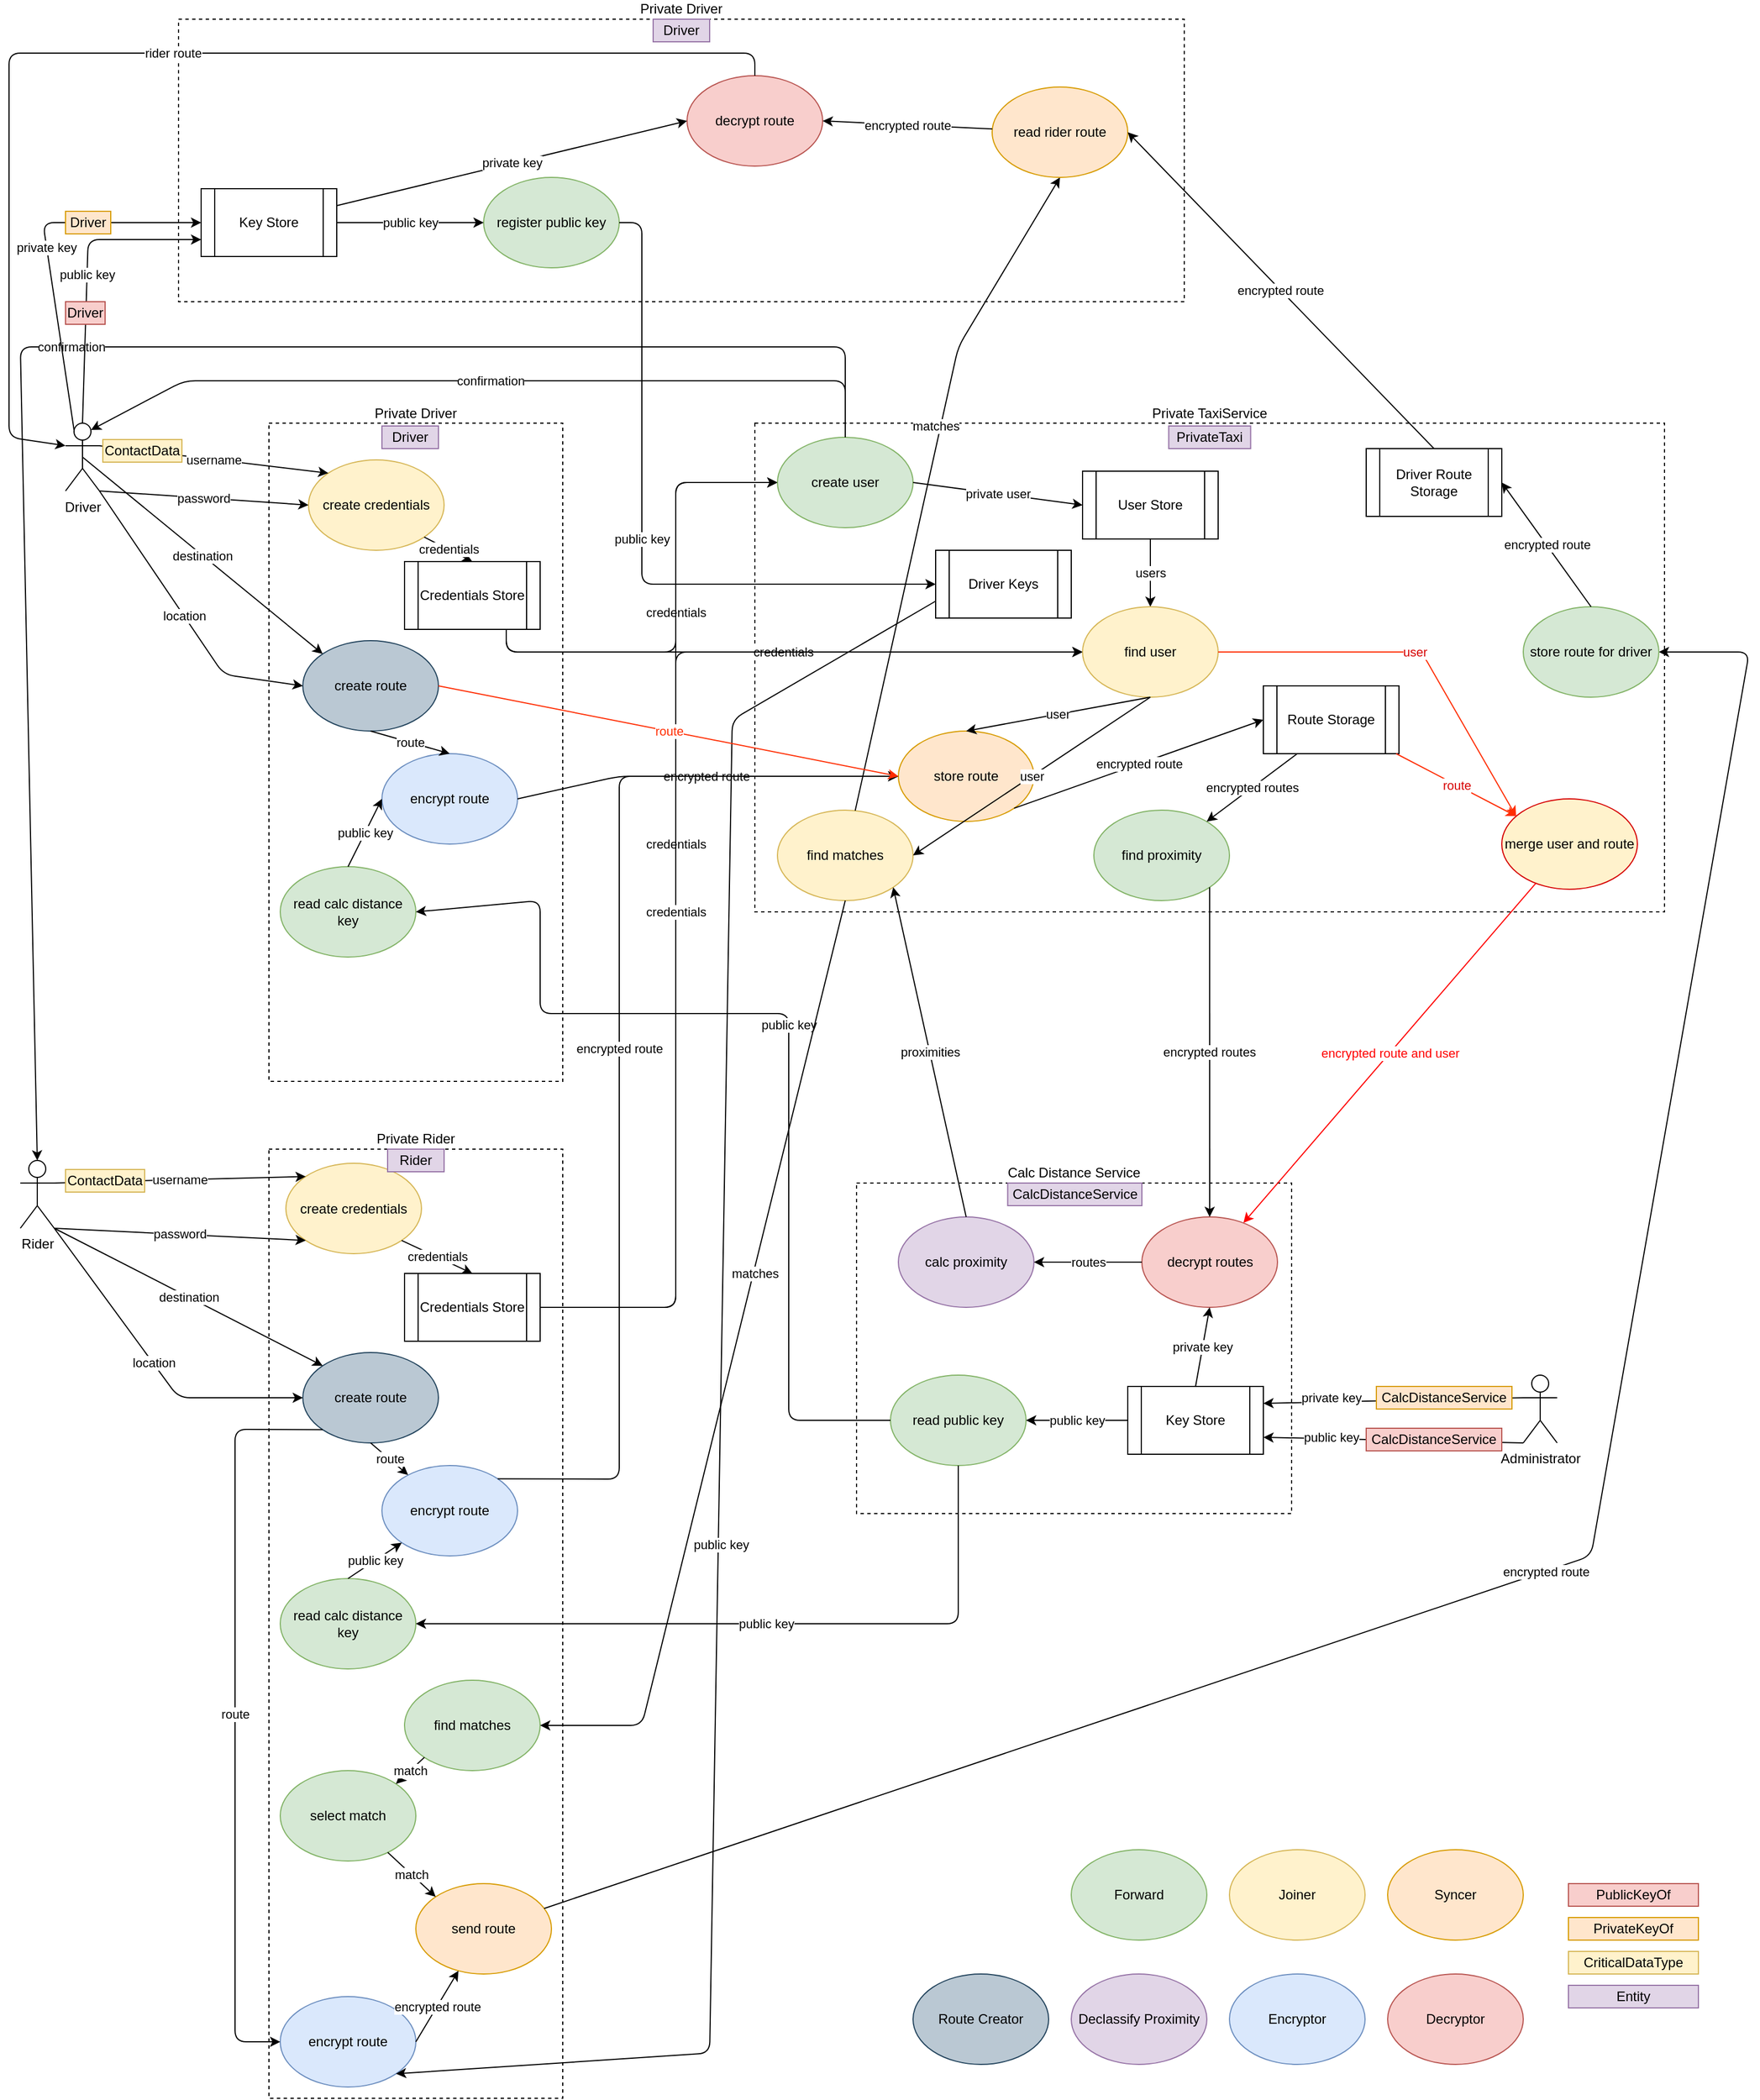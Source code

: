 <mxfile version="13.6.5" type="device" pages="2"><diagram id="45qcxkOwSp6DXMnN-gPf" name="PrivateTaxi"><mxGraphModel dx="2370" dy="1258" grid="1" gridSize="10" guides="1" tooltips="1" connect="1" arrows="1" fold="1" page="1" pageScale="1" pageWidth="1654" pageHeight="2336" math="0" shadow="0"><root><mxCell id="0"/><mxCell id="1" parent="0"/><mxCell id="cuC6VxVFrrlcS8YX_N46-124" value="Private Driver" style="rounded=0;whiteSpace=wrap;html=1;fillColor=none;labelPosition=center;verticalLabelPosition=top;align=center;verticalAlign=bottom;dashed=1;" parent="1" vertex="1"><mxGeometry x="160" y="60" width="890" height="250" as="geometry"/></mxCell><mxCell id="cuC6VxVFrrlcS8YX_N46-15" value="Private Driver" style="rounded=0;whiteSpace=wrap;html=1;fillColor=none;labelPosition=center;verticalLabelPosition=top;align=center;verticalAlign=bottom;dashed=1;" parent="1" vertex="1"><mxGeometry x="240" y="417.5" width="260" height="582.5" as="geometry"/></mxCell><mxCell id="cuC6VxVFrrlcS8YX_N46-13" value="Private TaxiService" style="rounded=0;whiteSpace=wrap;html=1;fillColor=none;labelPosition=center;verticalLabelPosition=top;align=center;verticalAlign=bottom;dashed=1;" parent="1" vertex="1"><mxGeometry x="670" y="417.5" width="805" height="432.5" as="geometry"/></mxCell><mxCell id="cuC6VxVFrrlcS8YX_N46-12" value="Private Rider" style="rounded=0;whiteSpace=wrap;html=1;fillColor=none;labelPosition=center;verticalLabelPosition=top;align=center;verticalAlign=bottom;dashed=1;" parent="1" vertex="1"><mxGeometry x="240" y="1060" width="260" height="840" as="geometry"/></mxCell><mxCell id="cuC6VxVFrrlcS8YX_N46-1" value="Driver" style="shape=umlActor;verticalLabelPosition=bottom;verticalAlign=top;html=1;outlineConnect=0;" parent="1" vertex="1"><mxGeometry x="60" y="417.5" width="30" height="60" as="geometry"/></mxCell><mxCell id="cuC6VxVFrrlcS8YX_N46-2" value="create credentials" style="ellipse;whiteSpace=wrap;html=1;fillColor=#fff2cc;strokeColor=#d6b656;" parent="1" vertex="1"><mxGeometry x="275" y="450" width="120" height="80" as="geometry"/></mxCell><mxCell id="cuC6VxVFrrlcS8YX_N46-4" value="username" style="endArrow=classic;html=1;exitX=1;exitY=0.333;exitDx=0;exitDy=0;exitPerimeter=0;entryX=0;entryY=0;entryDx=0;entryDy=0;" parent="1" source="cuC6VxVFrrlcS8YX_N46-1" target="cuC6VxVFrrlcS8YX_N46-2" edge="1"><mxGeometry width="50" height="50" relative="1" as="geometry"><mxPoint x="460" y="730" as="sourcePoint"/><mxPoint x="510" y="680" as="targetPoint"/></mxGeometry></mxCell><mxCell id="cuC6VxVFrrlcS8YX_N46-5" value="password" style="endArrow=classic;html=1;exitX=1;exitY=1;exitDx=0;exitDy=0;exitPerimeter=0;entryX=0;entryY=0.5;entryDx=0;entryDy=0;" parent="1" source="cuC6VxVFrrlcS8YX_N46-1" target="cuC6VxVFrrlcS8YX_N46-2" edge="1"><mxGeometry width="50" height="50" relative="1" as="geometry"><mxPoint x="460" y="730" as="sourcePoint"/><mxPoint x="510" y="680" as="targetPoint"/></mxGeometry></mxCell><mxCell id="cuC6VxVFrrlcS8YX_N46-6" value="credentials" style="endArrow=classic;html=1;exitX=0.75;exitY=1;exitDx=0;exitDy=0;entryX=0;entryY=0.5;entryDx=0;entryDy=0;" parent="1" source="cuC6VxVFrrlcS8YX_N46-40" target="cuC6VxVFrrlcS8YX_N46-9" edge="1"><mxGeometry width="50" height="50" relative="1" as="geometry"><mxPoint x="460" y="730" as="sourcePoint"/><mxPoint x="520" y="470" as="targetPoint"/><Array as="points"><mxPoint x="450" y="620"/><mxPoint x="600" y="620"/><mxPoint x="600" y="470"/></Array></mxGeometry></mxCell><mxCell id="cuC6VxVFrrlcS8YX_N46-7" value="User Store" style="shape=process;whiteSpace=wrap;html=1;backgroundOutline=1;" parent="1" vertex="1"><mxGeometry x="960" y="460" width="120" height="60" as="geometry"/></mxCell><mxCell id="cuC6VxVFrrlcS8YX_N46-9" value="create user" style="ellipse;whiteSpace=wrap;html=1;fillColor=#d5e8d4;strokeColor=#82b366;" parent="1" vertex="1"><mxGeometry x="690" y="430" width="120" height="80" as="geometry"/></mxCell><mxCell id="cuC6VxVFrrlcS8YX_N46-10" value="private user" style="endArrow=classic;html=1;exitX=1;exitY=0.5;exitDx=0;exitDy=0;entryX=0;entryY=0.5;entryDx=0;entryDy=0;" parent="1" source="cuC6VxVFrrlcS8YX_N46-9" target="cuC6VxVFrrlcS8YX_N46-7" edge="1"><mxGeometry width="50" height="50" relative="1" as="geometry"><mxPoint x="640" y="470" as="sourcePoint"/><mxPoint x="710" y="600" as="targetPoint"/></mxGeometry></mxCell><mxCell id="cuC6VxVFrrlcS8YX_N46-11" value="confirmation" style="endArrow=classic;html=1;exitX=0.5;exitY=0;exitDx=0;exitDy=0;entryX=0.75;entryY=0.1;entryDx=0;entryDy=0;entryPerimeter=0;" parent="1" source="cuC6VxVFrrlcS8YX_N46-9" target="cuC6VxVFrrlcS8YX_N46-1" edge="1"><mxGeometry width="50" height="50" relative="1" as="geometry"><mxPoint x="410" y="470" as="sourcePoint"/><mxPoint x="440" y="660" as="targetPoint"/><Array as="points"><mxPoint x="750" y="380"/><mxPoint x="165" y="380"/></Array></mxGeometry></mxCell><mxCell id="cuC6VxVFrrlcS8YX_N46-14" value="Rider" style="shape=umlActor;verticalLabelPosition=bottom;verticalAlign=top;html=1;outlineConnect=0;" parent="1" vertex="1"><mxGeometry x="20" y="1070" width="30" height="60" as="geometry"/></mxCell><mxCell id="cuC6VxVFrrlcS8YX_N46-17" value="create credentials" style="ellipse;whiteSpace=wrap;html=1;fillColor=#fff2cc;strokeColor=#d6b656;" parent="1" vertex="1"><mxGeometry x="255" y="1072.5" width="120" height="80" as="geometry"/></mxCell><mxCell id="cuC6VxVFrrlcS8YX_N46-18" value="password" style="endArrow=classic;html=1;exitX=1;exitY=1;exitDx=0;exitDy=0;exitPerimeter=0;entryX=0;entryY=1;entryDx=0;entryDy=0;" parent="1" source="cuC6VxVFrrlcS8YX_N46-14" target="cuC6VxVFrrlcS8YX_N46-17" edge="1"><mxGeometry width="50" height="50" relative="1" as="geometry"><mxPoint x="150" y="920" as="sourcePoint"/><mxPoint x="260" y="930" as="targetPoint"/></mxGeometry></mxCell><mxCell id="cuC6VxVFrrlcS8YX_N46-19" value="username" style="endArrow=classic;html=1;exitX=1;exitY=0.333;exitDx=0;exitDy=0;exitPerimeter=0;entryX=0;entryY=0;entryDx=0;entryDy=0;" parent="1" source="cuC6VxVFrrlcS8YX_N46-14" target="cuC6VxVFrrlcS8YX_N46-17" edge="1"><mxGeometry width="50" height="50" relative="1" as="geometry"><mxPoint x="150" y="880" as="sourcePoint"/><mxPoint x="277.574" y="901.716" as="targetPoint"/></mxGeometry></mxCell><mxCell id="cuC6VxVFrrlcS8YX_N46-25" value="Calc Distance Service" style="rounded=0;whiteSpace=wrap;html=1;fillColor=none;labelPosition=center;verticalLabelPosition=top;align=center;verticalAlign=bottom;dashed=1;" parent="1" vertex="1"><mxGeometry x="760" y="1090" width="385" height="292.5" as="geometry"/></mxCell><mxCell id="cuC6VxVFrrlcS8YX_N46-27" value="read public key" style="ellipse;whiteSpace=wrap;html=1;fillColor=#d5e8d4;strokeColor=#82b366;" parent="1" vertex="1"><mxGeometry x="790" y="1260" width="120" height="80" as="geometry"/></mxCell><mxCell id="cuC6VxVFrrlcS8YX_N46-28" value="Key Store" style="shape=process;whiteSpace=wrap;html=1;backgroundOutline=1;" parent="1" vertex="1"><mxGeometry x="1000" y="1270" width="120" height="60" as="geometry"/></mxCell><mxCell id="cuC6VxVFrrlcS8YX_N46-29" value="public key" style="endArrow=classic;html=1;exitX=0;exitY=0.5;exitDx=0;exitDy=0;entryX=1;entryY=0.5;entryDx=0;entryDy=0;" parent="1" source="cuC6VxVFrrlcS8YX_N46-28" target="cuC6VxVFrrlcS8YX_N46-27" edge="1"><mxGeometry width="50" height="50" relative="1" as="geometry"><mxPoint x="725" y="1030" as="sourcePoint"/><mxPoint x="775" y="980" as="targetPoint"/></mxGeometry></mxCell><mxCell id="cuC6VxVFrrlcS8YX_N46-30" value="read calc distance key" style="ellipse;whiteSpace=wrap;html=1;fillColor=#d5e8d4;strokeColor=#82b366;" parent="1" vertex="1"><mxGeometry x="250" y="810" width="120" height="80" as="geometry"/></mxCell><mxCell id="cuC6VxVFrrlcS8YX_N46-31" value="public key" style="endArrow=classic;html=1;exitX=0;exitY=0.5;exitDx=0;exitDy=0;entryX=1;entryY=0.5;entryDx=0;entryDy=0;" parent="1" source="cuC6VxVFrrlcS8YX_N46-27" target="cuC6VxVFrrlcS8YX_N46-30" edge="1"><mxGeometry width="50" height="50" relative="1" as="geometry"><mxPoint x="1305" y="720" as="sourcePoint"/><mxPoint x="1185" y="720" as="targetPoint"/><Array as="points"><mxPoint x="700" y="1300"/><mxPoint x="700" y="940"/><mxPoint x="480" y="940"/><mxPoint x="480" y="840"/></Array></mxGeometry></mxCell><mxCell id="cuC6VxVFrrlcS8YX_N46-32" value="create route" style="ellipse;whiteSpace=wrap;html=1;fillColor=#bac8d3;strokeColor=#23445d;" parent="1" vertex="1"><mxGeometry x="270" y="610" width="120" height="80" as="geometry"/></mxCell><mxCell id="cuC6VxVFrrlcS8YX_N46-33" value="destination" style="endArrow=classic;html=1;exitX=0.5;exitY=0.5;exitDx=0;exitDy=0;exitPerimeter=0;entryX=0;entryY=0;entryDx=0;entryDy=0;" parent="1" target="cuC6VxVFrrlcS8YX_N46-32" edge="1" source="cuC6VxVFrrlcS8YX_N46-1"><mxGeometry width="50" height="50" relative="1" as="geometry"><mxPoint x="180" y="460" as="sourcePoint"/><mxPoint x="290" y="470" as="targetPoint"/></mxGeometry></mxCell><mxCell id="cuC6VxVFrrlcS8YX_N46-34" value="location" style="endArrow=classic;html=1;entryX=0;entryY=0.5;entryDx=0;entryDy=0;exitX=1;exitY=1;exitDx=0;exitDy=0;exitPerimeter=0;" parent="1" source="cuC6VxVFrrlcS8YX_N46-1" target="cuC6VxVFrrlcS8YX_N46-32" edge="1"><mxGeometry width="50" height="50" relative="1" as="geometry"><mxPoint x="160" y="670" as="sourcePoint"/><mxPoint x="290" y="670" as="targetPoint"/><Array as="points"><mxPoint x="200" y="640"/></Array></mxGeometry></mxCell><mxCell id="cuC6VxVFrrlcS8YX_N46-35" value="encrypt route" style="ellipse;whiteSpace=wrap;html=1;fillColor=#dae8fc;strokeColor=#6c8ebf;" parent="1" vertex="1"><mxGeometry x="340" y="710" width="120" height="80" as="geometry"/></mxCell><mxCell id="cuC6VxVFrrlcS8YX_N46-36" value="route" style="endArrow=classic;html=1;entryX=0.5;entryY=0;entryDx=0;entryDy=0;exitX=0.5;exitY=1;exitDx=0;exitDy=0;" parent="1" source="cuC6VxVFrrlcS8YX_N46-32" target="cuC6VxVFrrlcS8YX_N46-35" edge="1"><mxGeometry width="50" height="50" relative="1" as="geometry"><mxPoint x="160" y="670" as="sourcePoint"/><mxPoint x="290" y="670" as="targetPoint"/></mxGeometry></mxCell><mxCell id="cuC6VxVFrrlcS8YX_N46-37" value="store route" style="ellipse;whiteSpace=wrap;html=1;fillColor=#ffe6cc;strokeColor=#d79b00;" parent="1" vertex="1"><mxGeometry x="797" y="690" width="120" height="80" as="geometry"/></mxCell><mxCell id="cuC6VxVFrrlcS8YX_N46-39" value="encrypted route" style="endArrow=classic;html=1;exitX=1;exitY=0.5;exitDx=0;exitDy=0;entryX=0;entryY=0.5;entryDx=0;entryDy=0;exitPerimeter=0;" parent="1" source="cuC6VxVFrrlcS8YX_N46-35" target="cuC6VxVFrrlcS8YX_N46-37" edge="1"><mxGeometry width="50" height="50" relative="1" as="geometry"><mxPoint x="640" y="770" as="sourcePoint"/><mxPoint x="690" y="720" as="targetPoint"/><Array as="points"><mxPoint x="550" y="730"/></Array></mxGeometry></mxCell><mxCell id="cuC6VxVFrrlcS8YX_N46-40" value="Credentials Store" style="shape=process;whiteSpace=wrap;html=1;backgroundOutline=1;" parent="1" vertex="1"><mxGeometry x="360" y="540" width="120" height="60" as="geometry"/></mxCell><mxCell id="cuC6VxVFrrlcS8YX_N46-41" value="credentials" style="endArrow=classic;html=1;entryX=0;entryY=0.5;entryDx=0;entryDy=0;exitX=0.75;exitY=1;exitDx=0;exitDy=0;" parent="1" source="cuC6VxVFrrlcS8YX_N46-40" target="cuC6VxVFrrlcS8YX_N46-44" edge="1"><mxGeometry width="50" height="50" relative="1" as="geometry"><mxPoint x="640" y="770" as="sourcePoint"/><mxPoint x="420" y="870" as="targetPoint"/><Array as="points"><mxPoint x="450" y="620"/></Array></mxGeometry></mxCell><mxCell id="cuC6VxVFrrlcS8YX_N46-43" value="users" style="endArrow=classic;html=1;exitX=0.5;exitY=1;exitDx=0;exitDy=0;entryX=0.5;entryY=0;entryDx=0;entryDy=0;" parent="1" source="cuC6VxVFrrlcS8YX_N46-7" target="cuC6VxVFrrlcS8YX_N46-44" edge="1"><mxGeometry width="50" height="50" relative="1" as="geometry"><mxPoint x="950" y="740" as="sourcePoint"/><mxPoint x="970" y="830" as="targetPoint"/></mxGeometry></mxCell><mxCell id="cuC6VxVFrrlcS8YX_N46-44" value="find user" style="ellipse;whiteSpace=wrap;html=1;fillColor=#fff2cc;strokeColor=#d6b656;" parent="1" vertex="1"><mxGeometry x="960" y="580" width="120" height="80" as="geometry"/></mxCell><mxCell id="cuC6VxVFrrlcS8YX_N46-45" value="user" style="endArrow=classic;html=1;exitX=0.5;exitY=1;exitDx=0;exitDy=0;entryX=0.5;entryY=0;entryDx=0;entryDy=0;" parent="1" source="cuC6VxVFrrlcS8YX_N46-44" target="cuC6VxVFrrlcS8YX_N46-37" edge="1"><mxGeometry width="50" height="50" relative="1" as="geometry"><mxPoint x="830" y="500" as="sourcePoint"/><mxPoint x="730" y="690" as="targetPoint"/></mxGeometry></mxCell><mxCell id="cuC6VxVFrrlcS8YX_N46-46" value="encrypted route" style="endArrow=classic;html=1;entryX=0;entryY=0.5;entryDx=0;entryDy=0;exitX=1;exitY=1;exitDx=0;exitDy=0;" parent="1" source="cuC6VxVFrrlcS8YX_N46-37" target="cuC6VxVFrrlcS8YX_N46-47" edge="1"><mxGeometry width="50" height="50" relative="1" as="geometry"><mxPoint x="960" y="820" as="sourcePoint"/><mxPoint x="650" y="790" as="targetPoint"/><Array as="points"/></mxGeometry></mxCell><mxCell id="cuC6VxVFrrlcS8YX_N46-47" value="Route Storage" style="shape=process;whiteSpace=wrap;html=1;backgroundOutline=1;" parent="1" vertex="1"><mxGeometry x="1120" y="650" width="120" height="60" as="geometry"/></mxCell><mxCell id="cuC6VxVFrrlcS8YX_N46-48" value="public key" style="endArrow=classic;html=1;exitX=0.5;exitY=0;exitDx=0;exitDy=0;entryX=0;entryY=0.5;entryDx=0;entryDy=0;" parent="1" source="cuC6VxVFrrlcS8YX_N46-30" target="cuC6VxVFrrlcS8YX_N46-35" edge="1"><mxGeometry width="50" height="50" relative="1" as="geometry"><mxPoint x="1065" y="720" as="sourcePoint"/><mxPoint x="390" y="570" as="targetPoint"/></mxGeometry></mxCell><mxCell id="cuC6VxVFrrlcS8YX_N46-49" value="confirmation" style="endArrow=classic;html=1;exitX=0.5;exitY=0;exitDx=0;exitDy=0;entryX=0.5;entryY=0;entryDx=0;entryDy=0;entryPerimeter=0;" parent="1" source="cuC6VxVFrrlcS8YX_N46-9" target="cuC6VxVFrrlcS8YX_N46-14" edge="1"><mxGeometry width="50" height="50" relative="1" as="geometry"><mxPoint x="590" y="430" as="sourcePoint"/><mxPoint x="130" y="1490" as="targetPoint"/><Array as="points"><mxPoint x="750" y="350"/><mxPoint x="20" y="350"/></Array></mxGeometry></mxCell><mxCell id="cuC6VxVFrrlcS8YX_N46-51" value="read calc distance key" style="ellipse;whiteSpace=wrap;html=1;fillColor=#d5e8d4;strokeColor=#82b366;" parent="1" vertex="1"><mxGeometry x="250" y="1440" width="120" height="80" as="geometry"/></mxCell><mxCell id="cuC6VxVFrrlcS8YX_N46-52" value="create route" style="ellipse;whiteSpace=wrap;html=1;fillColor=#bac8d3;strokeColor=#23445d;" parent="1" vertex="1"><mxGeometry x="270" y="1240" width="120" height="80" as="geometry"/></mxCell><mxCell id="cuC6VxVFrrlcS8YX_N46-53" value="encrypt route" style="ellipse;whiteSpace=wrap;html=1;fillColor=#dae8fc;strokeColor=#6c8ebf;" parent="1" vertex="1"><mxGeometry x="340" y="1340" width="120" height="80" as="geometry"/></mxCell><mxCell id="cuC6VxVFrrlcS8YX_N46-54" value="Credentials Store" style="shape=process;whiteSpace=wrap;html=1;backgroundOutline=1;" parent="1" vertex="1"><mxGeometry x="360" y="1170" width="120" height="60" as="geometry"/></mxCell><mxCell id="cuC6VxVFrrlcS8YX_N46-55" value="location" style="endArrow=classic;html=1;entryX=0;entryY=0.5;entryDx=0;entryDy=0;exitX=1;exitY=1;exitDx=0;exitDy=0;exitPerimeter=0;" parent="1" source="cuC6VxVFrrlcS8YX_N46-14" target="cuC6VxVFrrlcS8YX_N46-52" edge="1"><mxGeometry width="50" height="50" relative="1" as="geometry"><mxPoint x="180" y="1280" as="sourcePoint"/><mxPoint x="270" y="640" as="targetPoint"/><Array as="points"><mxPoint x="160" y="1280"/></Array></mxGeometry></mxCell><mxCell id="cuC6VxVFrrlcS8YX_N46-56" value="route" style="endArrow=classic;html=1;exitX=0.5;exitY=1;exitDx=0;exitDy=0;" parent="1" source="cuC6VxVFrrlcS8YX_N46-52" target="cuC6VxVFrrlcS8YX_N46-53" edge="1"><mxGeometry width="50" height="50" relative="1" as="geometry"><mxPoint x="330" y="680" as="sourcePoint"/><mxPoint x="400" y="700" as="targetPoint"/></mxGeometry></mxCell><mxCell id="cuC6VxVFrrlcS8YX_N46-57" value="public key" style="endArrow=classic;html=1;exitX=0.5;exitY=0;exitDx=0;exitDy=0;entryX=0;entryY=1;entryDx=0;entryDy=0;" parent="1" source="cuC6VxVFrrlcS8YX_N46-51" target="cuC6VxVFrrlcS8YX_N46-53" edge="1"><mxGeometry width="50" height="50" relative="1" as="geometry"><mxPoint x="310" y="800" as="sourcePoint"/><mxPoint x="340" y="740" as="targetPoint"/></mxGeometry></mxCell><mxCell id="cuC6VxVFrrlcS8YX_N46-58" value="public key" style="endArrow=classic;html=1;exitX=0.5;exitY=1;exitDx=0;exitDy=0;entryX=1;entryY=0.5;entryDx=0;entryDy=0;" parent="1" source="cuC6VxVFrrlcS8YX_N46-27" target="cuC6VxVFrrlcS8YX_N46-51" edge="1"><mxGeometry width="50" height="50" relative="1" as="geometry"><mxPoint x="1070" y="837.5" as="sourcePoint"/><mxPoint x="370" y="840" as="targetPoint"/><Array as="points"><mxPoint x="850" y="1480"/></Array></mxGeometry></mxCell><mxCell id="cuC6VxVFrrlcS8YX_N46-59" value="encrypted route" style="endArrow=classic;html=1;exitX=1;exitY=0;exitDx=0;exitDy=0;" parent="1" source="cuC6VxVFrrlcS8YX_N46-53" target="cuC6VxVFrrlcS8YX_N46-37" edge="1"><mxGeometry width="50" height="50" relative="1" as="geometry"><mxPoint x="460" y="740" as="sourcePoint"/><mxPoint x="530" y="790" as="targetPoint"/><Array as="points"><mxPoint x="550" y="1352"/><mxPoint x="550" y="730"/></Array></mxGeometry></mxCell><mxCell id="cuC6VxVFrrlcS8YX_N46-60" value="credentials" style="endArrow=classic;html=1;entryX=0;entryY=0.5;entryDx=0;entryDy=0;exitX=1;exitY=0.5;exitDx=0;exitDy=0;" parent="1" source="cuC6VxVFrrlcS8YX_N46-54" target="cuC6VxVFrrlcS8YX_N46-44" edge="1"><mxGeometry width="50" height="50" relative="1" as="geometry"><mxPoint x="480" y="563.333" as="sourcePoint"/><mxPoint x="600" y="570" as="targetPoint"/><Array as="points"><mxPoint x="600" y="1200"/><mxPoint x="600" y="620"/></Array></mxGeometry></mxCell><mxCell id="cuC6VxVFrrlcS8YX_N46-61" value="destination" style="endArrow=classic;html=1;exitX=1;exitY=1;exitDx=0;exitDy=0;exitPerimeter=0;entryX=0;entryY=0;entryDx=0;entryDy=0;" parent="1" source="cuC6VxVFrrlcS8YX_N46-14" target="cuC6VxVFrrlcS8YX_N46-52" edge="1"><mxGeometry width="50" height="50" relative="1" as="geometry"><mxPoint x="180" y="460" as="sourcePoint"/><mxPoint x="287.574" y="611.716" as="targetPoint"/></mxGeometry></mxCell><mxCell id="cuC6VxVFrrlcS8YX_N46-63" value="credentials" style="endArrow=classic;html=1;exitX=1;exitY=1;exitDx=0;exitDy=0;entryX=0.5;entryY=0;entryDx=0;entryDy=0;" parent="1" source="cuC6VxVFrrlcS8YX_N46-17" target="cuC6VxVFrrlcS8YX_N46-54" edge="1"><mxGeometry width="50" height="50" relative="1" as="geometry"><mxPoint x="850" y="1050" as="sourcePoint"/><mxPoint x="900" y="1000" as="targetPoint"/></mxGeometry></mxCell><mxCell id="cuC6VxVFrrlcS8YX_N46-64" value="credentials" style="endArrow=classic;html=1;entryX=0.5;entryY=0;entryDx=0;entryDy=0;exitX=1;exitY=1;exitDx=0;exitDy=0;" parent="1" source="cuC6VxVFrrlcS8YX_N46-2" target="cuC6VxVFrrlcS8YX_N46-40" edge="1"><mxGeometry width="50" height="50" relative="1" as="geometry"><mxPoint x="890" y="330" as="sourcePoint"/><mxPoint x="900" y="750" as="targetPoint"/></mxGeometry></mxCell><mxCell id="cuC6VxVFrrlcS8YX_N46-65" value="credentials" style="endArrow=classic;html=1;exitX=1;exitY=0.5;exitDx=0;exitDy=0;entryX=0;entryY=0.5;entryDx=0;entryDy=0;" parent="1" source="cuC6VxVFrrlcS8YX_N46-54" edge="1"><mxGeometry width="50" height="50" relative="1" as="geometry"><mxPoint x="450" y="590" as="sourcePoint"/><mxPoint x="690" y="470" as="targetPoint"/><Array as="points"><mxPoint x="600" y="1200"/><mxPoint x="600" y="620"/><mxPoint x="600" y="470"/></Array></mxGeometry></mxCell><mxCell id="cuC6VxVFrrlcS8YX_N46-66" value="find proximity" style="ellipse;whiteSpace=wrap;html=1;fillColor=#d5e8d4;strokeColor=#82b366;" parent="1" vertex="1"><mxGeometry x="970" y="760" width="120" height="80" as="geometry"/></mxCell><mxCell id="cuC6VxVFrrlcS8YX_N46-67" value="encrypted routes" style="endArrow=classic;html=1;exitX=0.25;exitY=1;exitDx=0;exitDy=0;" parent="1" source="cuC6VxVFrrlcS8YX_N46-47" target="cuC6VxVFrrlcS8YX_N46-66" edge="1"><mxGeometry width="50" height="50" relative="1" as="geometry"><mxPoint x="917" y="730" as="sourcePoint"/><mxPoint x="1211" y="710" as="targetPoint"/></mxGeometry></mxCell><mxCell id="cuC6VxVFrrlcS8YX_N46-68" value="decrypt routes" style="ellipse;whiteSpace=wrap;html=1;fillColor=#f8cecc;strokeColor=#b85450;" parent="1" vertex="1"><mxGeometry x="1012.5" y="1120" width="120" height="80" as="geometry"/></mxCell><mxCell id="cuC6VxVFrrlcS8YX_N46-70" value="calc proximity" style="ellipse;whiteSpace=wrap;html=1;fillColor=#e1d5e7;strokeColor=#9673a6;" parent="1" vertex="1"><mxGeometry x="797" y="1120" width="120" height="80" as="geometry"/></mxCell><mxCell id="cuC6VxVFrrlcS8YX_N46-71" value="encrypted routes" style="endArrow=classic;html=1;entryX=0.5;entryY=0;entryDx=0;entryDy=0;exitX=1;exitY=1;exitDx=0;exitDy=0;" parent="1" source="cuC6VxVFrrlcS8YX_N46-66" target="cuC6VxVFrrlcS8YX_N46-68" edge="1"><mxGeometry width="50" height="50" relative="1" as="geometry"><mxPoint x="1030" y="840" as="sourcePoint"/><mxPoint x="1040" y="1130" as="targetPoint"/></mxGeometry></mxCell><mxCell id="cuC6VxVFrrlcS8YX_N46-72" value="routes" style="endArrow=classic;html=1;entryX=1;entryY=0.5;entryDx=0;entryDy=0;exitX=0;exitY=0.5;exitDx=0;exitDy=0;" parent="1" source="cuC6VxVFrrlcS8YX_N46-68" target="cuC6VxVFrrlcS8YX_N46-70" edge="1"><mxGeometry width="50" height="50" relative="1" as="geometry"><mxPoint x="1072.426" y="828.284" as="sourcePoint"/><mxPoint x="1072.5" y="1120" as="targetPoint"/></mxGeometry></mxCell><mxCell id="cuC6VxVFrrlcS8YX_N46-73" value="find matches" style="ellipse;whiteSpace=wrap;html=1;fillColor=#fff2cc;strokeColor=#d6b656;" parent="1" vertex="1"><mxGeometry x="690" y="760" width="120" height="80" as="geometry"/></mxCell><mxCell id="cuC6VxVFrrlcS8YX_N46-74" value="proximities" style="endArrow=classic;html=1;entryX=1;entryY=1;entryDx=0;entryDy=0;exitX=0.5;exitY=0;exitDx=0;exitDy=0;" parent="1" source="cuC6VxVFrrlcS8YX_N46-70" target="cuC6VxVFrrlcS8YX_N46-73" edge="1"><mxGeometry width="50" height="50" relative="1" as="geometry"><mxPoint x="1012.5" y="1160" as="sourcePoint"/><mxPoint x="917" y="1160" as="targetPoint"/></mxGeometry></mxCell><mxCell id="cuC6VxVFrrlcS8YX_N46-75" value="user" style="endArrow=classic;html=1;exitX=0.5;exitY=1;exitDx=0;exitDy=0;entryX=1;entryY=0.5;entryDx=0;entryDy=0;" parent="1" target="cuC6VxVFrrlcS8YX_N46-73" edge="1"><mxGeometry width="50" height="50" relative="1" as="geometry"><mxPoint x="1020" y="660" as="sourcePoint"/><mxPoint x="857" y="690" as="targetPoint"/></mxGeometry></mxCell><mxCell id="cuC6VxVFrrlcS8YX_N46-77" value="matches" style="endArrow=classic;html=1;entryX=0.5;entryY=1;entryDx=0;entryDy=0;" parent="1" source="cuC6VxVFrrlcS8YX_N46-73" target="cuC6VxVFrrlcS8YX_N46-118" edge="1"><mxGeometry x="0.168" y="4" width="50" height="50" relative="1" as="geometry"><mxPoint x="857" y="1120" as="sourcePoint"/><mxPoint x="792.426" y="828.284" as="targetPoint"/><Array as="points"><mxPoint x="850" y="350"/></Array><mxPoint as="offset"/></mxGeometry></mxCell><mxCell id="cuC6VxVFrrlcS8YX_N46-79" value="find matches" style="ellipse;whiteSpace=wrap;html=1;fillColor=#d5e8d4;strokeColor=#82b366;" parent="1" vertex="1"><mxGeometry x="360" y="1530" width="120" height="80" as="geometry"/></mxCell><mxCell id="cuC6VxVFrrlcS8YX_N46-81" value="matches" style="endArrow=classic;html=1;exitX=0.5;exitY=1;exitDx=0;exitDy=0;entryX=1;entryY=0.5;entryDx=0;entryDy=0;" parent="1" source="cuC6VxVFrrlcS8YX_N46-73" target="cuC6VxVFrrlcS8YX_N46-79" edge="1"><mxGeometry x="-0.193" y="1" width="50" height="50" relative="1" as="geometry"><mxPoint x="360" y="1570" as="sourcePoint"/><mxPoint x="120" y="1130" as="targetPoint"/><Array as="points"><mxPoint x="570" y="1570"/></Array><mxPoint as="offset"/></mxGeometry></mxCell><mxCell id="cuC6VxVFrrlcS8YX_N46-82" value="Forward" style="ellipse;whiteSpace=wrap;html=1;fillColor=#d5e8d4;strokeColor=#82b366;" parent="1" vertex="1"><mxGeometry x="950" y="1680" width="120" height="80" as="geometry"/></mxCell><mxCell id="cuC6VxVFrrlcS8YX_N46-84" value="Joiner" style="ellipse;whiteSpace=wrap;html=1;fillColor=#fff2cc;strokeColor=#d6b656;" parent="1" vertex="1"><mxGeometry x="1090" y="1680" width="120" height="80" as="geometry"/></mxCell><mxCell id="cuC6VxVFrrlcS8YX_N46-85" value="Encryptor" style="ellipse;whiteSpace=wrap;html=1;fillColor=#dae8fc;strokeColor=#6c8ebf;" parent="1" vertex="1"><mxGeometry x="1090" y="1790" width="120" height="80" as="geometry"/></mxCell><mxCell id="cuC6VxVFrrlcS8YX_N46-86" value="Decryptor" style="ellipse;whiteSpace=wrap;html=1;fillColor=#f8cecc;strokeColor=#b85450;" parent="1" vertex="1"><mxGeometry x="1230" y="1790" width="120" height="80" as="geometry"/></mxCell><mxCell id="cuC6VxVFrrlcS8YX_N46-87" value="private key" style="endArrow=classic;html=1;exitX=0.5;exitY=0;exitDx=0;exitDy=0;entryX=0.5;entryY=1;entryDx=0;entryDy=0;" parent="1" source="cuC6VxVFrrlcS8YX_N46-28" target="cuC6VxVFrrlcS8YX_N46-68" edge="1"><mxGeometry width="50" height="50" relative="1" as="geometry"><mxPoint x="1000" y="1300" as="sourcePoint"/><mxPoint x="910" y="1300" as="targetPoint"/></mxGeometry></mxCell><mxCell id="cuC6VxVFrrlcS8YX_N46-88" value="Administrator" style="shape=umlActor;verticalLabelPosition=bottom;verticalAlign=top;html=1;outlineConnect=0;fillColor=none;" parent="1" vertex="1"><mxGeometry x="1350" y="1260" width="30" height="60" as="geometry"/></mxCell><mxCell id="cuC6VxVFrrlcS8YX_N46-89" value="private key" style="endArrow=classic;html=1;exitX=0;exitY=0.333;exitDx=0;exitDy=0;entryX=1;entryY=0.25;entryDx=0;entryDy=0;exitPerimeter=0;" parent="1" source="cuC6VxVFrrlcS8YX_N46-88" target="cuC6VxVFrrlcS8YX_N46-28" edge="1"><mxGeometry x="0.478" y="-4" width="50" height="50" relative="1" as="geometry"><mxPoint x="1060" y="1270" as="sourcePoint"/><mxPoint x="1072.5" y="1200" as="targetPoint"/><mxPoint as="offset"/></mxGeometry></mxCell><mxCell id="cuC6VxVFrrlcS8YX_N46-90" value="public key" style="endArrow=classic;html=1;exitX=0;exitY=1;exitDx=0;exitDy=0;entryX=1;entryY=0.75;entryDx=0;entryDy=0;exitPerimeter=0;" parent="1" source="cuC6VxVFrrlcS8YX_N46-88" target="cuC6VxVFrrlcS8YX_N46-28" edge="1"><mxGeometry x="0.478" y="-1" width="50" height="50" relative="1" as="geometry"><mxPoint x="1065" y="1410" as="sourcePoint"/><mxPoint x="1090" y="1330" as="targetPoint"/><mxPoint as="offset"/></mxGeometry></mxCell><mxCell id="cuC6VxVFrrlcS8YX_N46-91" value="Declassify Proximity" style="ellipse;whiteSpace=wrap;html=1;fillColor=#e1d5e7;strokeColor=#9673a6;" parent="1" vertex="1"><mxGeometry x="950" y="1790" width="120" height="80" as="geometry"/></mxCell><mxCell id="cuC6VxVFrrlcS8YX_N46-92" value="select match" style="ellipse;whiteSpace=wrap;html=1;fillColor=#d5e8d4;strokeColor=#82b366;" parent="1" vertex="1"><mxGeometry x="250" y="1610" width="120" height="80" as="geometry"/></mxCell><mxCell id="cuC6VxVFrrlcS8YX_N46-93" value="match" style="endArrow=classic;html=1;exitX=0;exitY=1;exitDx=0;exitDy=0;entryX=1;entryY=0;entryDx=0;entryDy=0;" parent="1" source="cuC6VxVFrrlcS8YX_N46-79" target="cuC6VxVFrrlcS8YX_N46-92" edge="1"><mxGeometry width="50" height="50" relative="1" as="geometry"><mxPoint x="800" y="1410" as="sourcePoint"/><mxPoint x="850" y="1360" as="targetPoint"/></mxGeometry></mxCell><mxCell id="cuC6VxVFrrlcS8YX_N46-94" value="encrypt route" style="ellipse;whiteSpace=wrap;html=1;fillColor=#dae8fc;strokeColor=#6c8ebf;" parent="1" vertex="1"><mxGeometry x="250" y="1810" width="120" height="80" as="geometry"/></mxCell><mxCell id="cuC6VxVFrrlcS8YX_N46-95" value="send route" style="ellipse;whiteSpace=wrap;html=1;fillColor=#ffe6cc;strokeColor=#d79b00;" parent="1" vertex="1"><mxGeometry x="370" y="1710" width="120" height="80" as="geometry"/></mxCell><mxCell id="cuC6VxVFrrlcS8YX_N46-96" value="route" style="endArrow=classic;html=1;exitX=0;exitY=1;exitDx=0;exitDy=0;entryX=0;entryY=0.5;entryDx=0;entryDy=0;" parent="1" source="cuC6VxVFrrlcS8YX_N46-52" target="cuC6VxVFrrlcS8YX_N46-94" edge="1"><mxGeometry width="50" height="50" relative="1" as="geometry"><mxPoint x="800" y="1380" as="sourcePoint"/><mxPoint x="850" y="1330" as="targetPoint"/><Array as="points"><mxPoint x="210" y="1308"/><mxPoint x="210" y="1850"/></Array></mxGeometry></mxCell><mxCell id="cuC6VxVFrrlcS8YX_N46-100" value="encrypted route" style="endArrow=classic;html=1;exitX=1;exitY=0.5;exitDx=0;exitDy=0;" parent="1" source="cuC6VxVFrrlcS8YX_N46-94" target="cuC6VxVFrrlcS8YX_N46-95" edge="1"><mxGeometry width="50" height="50" relative="1" as="geometry"><mxPoint x="800" y="1450" as="sourcePoint"/><mxPoint x="850" y="1400" as="targetPoint"/></mxGeometry></mxCell><mxCell id="cuC6VxVFrrlcS8YX_N46-104" value="encrypted route" style="endArrow=classic;html=1;entryX=1;entryY=0.5;entryDx=0;entryDy=0;" parent="1" source="cuC6VxVFrrlcS8YX_N46-95" target="cuC6VxVFrrlcS8YX_N46-106" edge="1"><mxGeometry width="50" height="50" relative="1" as="geometry"><mxPoint x="800" y="1560" as="sourcePoint"/><mxPoint x="1530" y="850" as="targetPoint"/><Array as="points"><mxPoint x="1410" y="1420"/><mxPoint x="1550" y="620"/></Array></mxGeometry></mxCell><mxCell id="cuC6VxVFrrlcS8YX_N46-105" value="Driver Route Storage" style="shape=process;whiteSpace=wrap;html=1;backgroundOutline=1;" parent="1" vertex="1"><mxGeometry x="1211" y="440" width="120" height="60" as="geometry"/></mxCell><mxCell id="cuC6VxVFrrlcS8YX_N46-106" value="store route for driver" style="ellipse;whiteSpace=wrap;html=1;fillColor=#d5e8d4;strokeColor=#82b366;" parent="1" vertex="1"><mxGeometry x="1350" y="580" width="120" height="80" as="geometry"/></mxCell><mxCell id="cuC6VxVFrrlcS8YX_N46-107" value="encrypted route" style="endArrow=classic;html=1;exitX=0.5;exitY=0;exitDx=0;exitDy=0;entryX=1;entryY=0.5;entryDx=0;entryDy=0;" parent="1" source="cuC6VxVFrrlcS8YX_N46-106" target="cuC6VxVFrrlcS8YX_N46-105" edge="1"><mxGeometry width="50" height="50" relative="1" as="geometry"><mxPoint x="800" y="780" as="sourcePoint"/><mxPoint x="850" y="730" as="targetPoint"/></mxGeometry></mxCell><mxCell id="cuC6VxVFrrlcS8YX_N46-108" value="Driver Keys" style="shape=process;whiteSpace=wrap;html=1;backgroundOutline=1;fillColor=none;" parent="1" vertex="1"><mxGeometry x="830" y="530" width="120" height="60" as="geometry"/></mxCell><mxCell id="cuC6VxVFrrlcS8YX_N46-109" value="Key Store" style="shape=process;whiteSpace=wrap;html=1;backgroundOutline=1;fillColor=none;" parent="1" vertex="1"><mxGeometry x="180" y="210" width="120" height="60" as="geometry"/></mxCell><mxCell id="cuC6VxVFrrlcS8YX_N46-110" value="register public key" style="ellipse;whiteSpace=wrap;html=1;fillColor=#d5e8d4;strokeColor=#82b366;" parent="1" vertex="1"><mxGeometry x="430" y="200" width="120" height="80" as="geometry"/></mxCell><mxCell id="cuC6VxVFrrlcS8YX_N46-111" value="public key" style="endArrow=classic;html=1;" parent="1" source="cuC6VxVFrrlcS8YX_N46-109" target="cuC6VxVFrrlcS8YX_N46-110" edge="1"><mxGeometry width="50" height="50" relative="1" as="geometry"><mxPoint x="800" y="510" as="sourcePoint"/><mxPoint x="850" y="460" as="targetPoint"/></mxGeometry></mxCell><mxCell id="cuC6VxVFrrlcS8YX_N46-112" value="public key" style="endArrow=classic;html=1;exitX=1;exitY=0.5;exitDx=0;exitDy=0;entryX=0;entryY=0.5;entryDx=0;entryDy=0;" parent="1" source="cuC6VxVFrrlcS8YX_N46-110" target="cuC6VxVFrrlcS8YX_N46-108" edge="1"><mxGeometry width="50" height="50" relative="1" as="geometry"><mxPoint x="640" y="140" as="sourcePoint"/><mxPoint x="920" y="210" as="targetPoint"/><Array as="points"><mxPoint x="570" y="240"/><mxPoint x="570" y="560"/></Array></mxGeometry></mxCell><mxCell id="cuC6VxVFrrlcS8YX_N46-115" value="public key" style="endArrow=classic;html=1;exitX=0;exitY=0.75;exitDx=0;exitDy=0;entryX=1;entryY=1;entryDx=0;entryDy=0;" parent="1" source="cuC6VxVFrrlcS8YX_N46-108" target="cuC6VxVFrrlcS8YX_N46-94" edge="1"><mxGeometry x="0.126" y="2" width="50" height="50" relative="1" as="geometry"><mxPoint x="800" y="830" as="sourcePoint"/><mxPoint x="850" y="780" as="targetPoint"/><Array as="points"><mxPoint x="650" y="680"/><mxPoint x="630" y="1860"/></Array><mxPoint as="offset"/></mxGeometry></mxCell><mxCell id="cuC6VxVFrrlcS8YX_N46-118" value="read rider route" style="ellipse;whiteSpace=wrap;html=1;fillColor=#ffe6cc;strokeColor=#d79b00;" parent="1" vertex="1"><mxGeometry x="880" y="120" width="120" height="80" as="geometry"/></mxCell><mxCell id="cuC6VxVFrrlcS8YX_N46-119" value="encrypted route" style="endArrow=classic;html=1;exitX=0.5;exitY=0;exitDx=0;exitDy=0;entryX=1;entryY=0.5;entryDx=0;entryDy=0;" parent="1" source="cuC6VxVFrrlcS8YX_N46-105" target="cuC6VxVFrrlcS8YX_N46-118" edge="1"><mxGeometry width="50" height="50" relative="1" as="geometry"><mxPoint x="1410" y="580" as="sourcePoint"/><mxPoint x="1331" y="470" as="targetPoint"/></mxGeometry></mxCell><mxCell id="cuC6VxVFrrlcS8YX_N46-120" value="decrypt route" style="ellipse;whiteSpace=wrap;html=1;fillColor=#f8cecc;strokeColor=#b85450;" parent="1" vertex="1"><mxGeometry x="610" y="110" width="120" height="80" as="geometry"/></mxCell><mxCell id="cuC6VxVFrrlcS8YX_N46-121" value="encrypted route" style="endArrow=classic;html=1;entryX=1;entryY=0.5;entryDx=0;entryDy=0;" parent="1" source="cuC6VxVFrrlcS8YX_N46-118" target="cuC6VxVFrrlcS8YX_N46-120" edge="1"><mxGeometry width="50" height="50" relative="1" as="geometry"><mxPoint x="1271" y="440" as="sourcePoint"/><mxPoint x="1030" y="240" as="targetPoint"/></mxGeometry></mxCell><mxCell id="cuC6VxVFrrlcS8YX_N46-122" value="private key" style="endArrow=classic;html=1;entryX=0;entryY=0.5;entryDx=0;entryDy=0;exitX=1;exitY=0.25;exitDx=0;exitDy=0;" parent="1" source="cuC6VxVFrrlcS8YX_N46-109" target="cuC6VxVFrrlcS8YX_N46-120" edge="1"><mxGeometry width="50" height="50" relative="1" as="geometry"><mxPoint x="540" y="150" as="sourcePoint"/><mxPoint x="250" y="210" as="targetPoint"/></mxGeometry></mxCell><mxCell id="cuC6VxVFrrlcS8YX_N46-123" value="rider route" style="endArrow=classic;html=1;exitX=0.5;exitY=0;exitDx=0;exitDy=0;entryX=0;entryY=0.333;entryDx=0;entryDy=0;entryPerimeter=0;" parent="1" source="cuC6VxVFrrlcS8YX_N46-120" target="cuC6VxVFrrlcS8YX_N46-1" edge="1"><mxGeometry width="50" height="50" relative="1" as="geometry"><mxPoint x="790" y="40" as="sourcePoint"/><mxPoint x="610" y="50" as="targetPoint"/><Array as="points"><mxPoint x="670" y="90"/><mxPoint x="10" y="90"/><mxPoint x="10" y="430"/></Array></mxGeometry></mxCell><mxCell id="cuC6VxVFrrlcS8YX_N46-125" value="Syncer" style="ellipse;whiteSpace=wrap;html=1;fillColor=#ffe6cc;strokeColor=#d79b00;" parent="1" vertex="1"><mxGeometry x="1230" y="1680" width="120" height="80" as="geometry"/></mxCell><mxCell id="cuC6VxVFrrlcS8YX_N46-126" value="private key" style="endArrow=classic;html=1;exitX=0.25;exitY=0.1;exitDx=0;exitDy=0;exitPerimeter=0;entryX=0;entryY=0.5;entryDx=0;entryDy=0;" parent="1" source="cuC6VxVFrrlcS8YX_N46-1" target="cuC6VxVFrrlcS8YX_N46-109" edge="1"><mxGeometry width="50" height="50" relative="1" as="geometry"><mxPoint x="300" y="217.459" as="sourcePoint"/><mxPoint x="427.623" y="169.513" as="targetPoint"/><Array as="points"><mxPoint x="40" y="240"/></Array></mxGeometry></mxCell><mxCell id="cuC6VxVFrrlcS8YX_N46-127" value="public key" style="endArrow=classic;html=1;exitX=0.5;exitY=0;exitDx=0;exitDy=0;exitPerimeter=0;entryX=0;entryY=0.75;entryDx=0;entryDy=0;" parent="1" source="cuC6VxVFrrlcS8YX_N46-1" target="cuC6VxVFrrlcS8YX_N46-109" edge="1"><mxGeometry width="50" height="50" relative="1" as="geometry"><mxPoint x="300" y="240" as="sourcePoint"/><mxPoint x="430" y="240" as="targetPoint"/><Array as="points"><mxPoint x="80" y="255"/></Array></mxGeometry></mxCell><mxCell id="cuC6VxVFrrlcS8YX_N46-128" value="match" style="endArrow=classic;html=1;entryX=0;entryY=0;entryDx=0;entryDy=0;" parent="1" source="cuC6VxVFrrlcS8YX_N46-92" target="cuC6VxVFrrlcS8YX_N46-95" edge="1"><mxGeometry width="50" height="50" relative="1" as="geometry"><mxPoint x="377.574" y="1598.284" as="sourcePoint"/><mxPoint x="352.426" y="1621.716" as="targetPoint"/></mxGeometry></mxCell><mxCell id="cuC6VxVFrrlcS8YX_N46-129" value="&lt;font color=&quot;#FF2D03&quot;&gt;route&lt;/font&gt;" style="endArrow=classic;html=1;exitX=1;exitY=0.5;exitDx=0;exitDy=0;entryX=0;entryY=0.5;entryDx=0;entryDy=0;strokeColor=#FF2D03;" parent="1" source="cuC6VxVFrrlcS8YX_N46-32" target="cuC6VxVFrrlcS8YX_N46-37" edge="1"><mxGeometry width="50" height="50" relative="1" as="geometry"><mxPoint x="770" y="870" as="sourcePoint"/><mxPoint x="820" y="820" as="targetPoint"/></mxGeometry></mxCell><mxCell id="FwoL2-neQUEXbh70sl2_-1" value="PublicKeyOf" style="text;html=1;strokeColor=#b85450;fillColor=#f8cecc;align=center;verticalAlign=middle;whiteSpace=wrap;rounded=0;" vertex="1" parent="1"><mxGeometry x="1390" y="1710" width="115" height="20" as="geometry"/></mxCell><mxCell id="FwoL2-neQUEXbh70sl2_-2" value="PrivateKeyOf" style="text;html=1;strokeColor=#d79b00;fillColor=#ffe6cc;align=center;verticalAlign=middle;whiteSpace=wrap;rounded=0;" vertex="1" parent="1"><mxGeometry x="1390" y="1740" width="115" height="20" as="geometry"/></mxCell><mxCell id="FwoL2-neQUEXbh70sl2_-3" value="CriticalDataType" style="text;html=1;strokeColor=#d6b656;fillColor=#fff2cc;align=center;verticalAlign=middle;whiteSpace=wrap;rounded=0;" vertex="1" parent="1"><mxGeometry x="1390" y="1770" width="115" height="20" as="geometry"/></mxCell><mxCell id="FwoL2-neQUEXbh70sl2_-4" value="Entity" style="text;html=1;strokeColor=#9673a6;fillColor=#e1d5e7;align=center;verticalAlign=middle;whiteSpace=wrap;rounded=0;" vertex="1" parent="1"><mxGeometry x="1390" y="1800" width="115" height="20" as="geometry"/></mxCell><mxCell id="FwoL2-neQUEXbh70sl2_-5" value="Rider" style="text;html=1;strokeColor=#9673a6;fillColor=#e1d5e7;align=center;verticalAlign=middle;whiteSpace=wrap;rounded=0;" vertex="1" parent="1"><mxGeometry x="345" y="1060" width="50" height="20" as="geometry"/></mxCell><mxCell id="FwoL2-neQUEXbh70sl2_-6" value="Driver" style="text;html=1;strokeColor=#9673a6;fillColor=#e1d5e7;align=center;verticalAlign=middle;whiteSpace=wrap;rounded=0;" vertex="1" parent="1"><mxGeometry x="340" y="420" width="50" height="20" as="geometry"/></mxCell><mxCell id="FwoL2-neQUEXbh70sl2_-7" value="PrivateTaxi" style="text;html=1;strokeColor=#9673a6;fillColor=#e1d5e7;align=center;verticalAlign=middle;whiteSpace=wrap;rounded=0;" vertex="1" parent="1"><mxGeometry x="1036.25" y="420" width="72.5" height="20" as="geometry"/></mxCell><mxCell id="FwoL2-neQUEXbh70sl2_-8" value="CalcDistanceService" style="text;html=1;strokeColor=#9673a6;fillColor=#e1d5e7;align=center;verticalAlign=middle;whiteSpace=wrap;rounded=0;" vertex="1" parent="1"><mxGeometry x="893.75" y="1090" width="118.75" height="20" as="geometry"/></mxCell><mxCell id="FwoL2-neQUEXbh70sl2_-9" value="Driver" style="text;html=1;strokeColor=#9673a6;fillColor=#e1d5e7;align=center;verticalAlign=middle;whiteSpace=wrap;rounded=0;" vertex="1" parent="1"><mxGeometry x="580" y="60" width="50" height="20" as="geometry"/></mxCell><mxCell id="FwoL2-neQUEXbh70sl2_-11" value="ContactData" style="text;html=1;strokeColor=#d6b656;fillColor=#fff2cc;align=center;verticalAlign=middle;whiteSpace=wrap;rounded=0;" vertex="1" parent="1"><mxGeometry x="93" y="432" width="70" height="20" as="geometry"/></mxCell><mxCell id="FwoL2-neQUEXbh70sl2_-13" value="Driver" style="text;html=1;strokeColor=#b85450;fillColor=#f8cecc;align=center;verticalAlign=middle;whiteSpace=wrap;rounded=0;" vertex="1" parent="1"><mxGeometry x="60" y="310" width="35" height="20" as="geometry"/></mxCell><mxCell id="FwoL2-neQUEXbh70sl2_-15" value="Driver" style="text;html=1;strokeColor=#d79b00;fillColor=#ffe6cc;align=center;verticalAlign=middle;whiteSpace=wrap;rounded=0;" vertex="1" parent="1"><mxGeometry x="60" y="230" width="40" height="20" as="geometry"/></mxCell><mxCell id="FwoL2-neQUEXbh70sl2_-16" value="ContactData" style="text;html=1;strokeColor=#d6b656;fillColor=#fff2cc;align=center;verticalAlign=middle;whiteSpace=wrap;rounded=0;" vertex="1" parent="1"><mxGeometry x="60" y="1078" width="70" height="20" as="geometry"/></mxCell><mxCell id="FwoL2-neQUEXbh70sl2_-17" value="CalcDistanceService" style="text;html=1;strokeColor=#b85450;fillColor=#f8cecc;align=center;verticalAlign=middle;whiteSpace=wrap;rounded=0;" vertex="1" parent="1"><mxGeometry x="1211" y="1307" width="120" height="20" as="geometry"/></mxCell><mxCell id="FwoL2-neQUEXbh70sl2_-18" value="CalcDistanceService" style="text;html=1;strokeColor=#d79b00;fillColor=#ffe6cc;align=center;verticalAlign=middle;whiteSpace=wrap;rounded=0;" vertex="1" parent="1"><mxGeometry x="1220" y="1270" width="120" height="20" as="geometry"/></mxCell><mxCell id="FwoL2-neQUEXbh70sl2_-19" value="Route Creator" style="ellipse;whiteSpace=wrap;html=1;fillColor=#bac8d3;strokeColor=#23445d;" vertex="1" parent="1"><mxGeometry x="810" y="1790" width="120" height="80" as="geometry"/></mxCell><mxCell id="sqX_-P_e-7BfE-gMlJZo-4" value="encrypted route and user" style="rounded=0;orthogonalLoop=1;jettySize=auto;html=1;strokeColor=#FF0000;fontColor=#FF0000;" edge="1" parent="1" source="sqX_-P_e-7BfE-gMlJZo-1" target="cuC6VxVFrrlcS8YX_N46-68"><mxGeometry relative="1" as="geometry"/></mxCell><mxCell id="sqX_-P_e-7BfE-gMlJZo-1" value="merge user and route" style="ellipse;whiteSpace=wrap;html=1;fillColor=#fff2cc;strokeColor=#D60000;" vertex="1" parent="1"><mxGeometry x="1331" y="750" width="120" height="80" as="geometry"/></mxCell><mxCell id="sqX_-P_e-7BfE-gMlJZo-2" value="route" style="endArrow=classic;html=1;strokeColor=#FF2D03;fontColor=#D60000;" edge="1" parent="1" target="sqX_-P_e-7BfE-gMlJZo-1"><mxGeometry width="50" height="50" relative="1" as="geometry"><mxPoint x="1237.545" y="710" as="sourcePoint"/><mxPoint x="797" y="730" as="targetPoint"/></mxGeometry></mxCell><mxCell id="sqX_-P_e-7BfE-gMlJZo-3" value="user" style="endArrow=classic;html=1;strokeColor=#FF2D03;fontColor=#D60000;" edge="1" parent="1"><mxGeometry width="50" height="50" relative="1" as="geometry"><mxPoint x="1080" y="620" as="sourcePoint"/><mxPoint x="1343.674" y="765.412" as="targetPoint"/><Array as="points"><mxPoint x="1260" y="620"/></Array></mxGeometry></mxCell></root></mxGraphModel></diagram><diagram name="OneViolation" id="FqkeaSW8SqWDWkChCaR5"><mxGraphModel dx="3555" dy="1888" grid="1" gridSize="10" guides="1" tooltips="1" connect="1" arrows="1" fold="1" page="1" pageScale="1" pageWidth="1654" pageHeight="2336" math="0" shadow="0"><root><mxCell id="WZW2KVfMtsQowHlcPdi2-0"/><mxCell id="WZW2KVfMtsQowHlcPdi2-1" parent="WZW2KVfMtsQowHlcPdi2-0"/><mxCell id="WZW2KVfMtsQowHlcPdi2-2" value="Private Driver" style="rounded=0;whiteSpace=wrap;html=1;fillColor=none;labelPosition=center;verticalLabelPosition=top;align=center;verticalAlign=bottom;dashed=1;" vertex="1" parent="WZW2KVfMtsQowHlcPdi2-1"><mxGeometry x="160" y="60" width="890" height="250" as="geometry"/></mxCell><mxCell id="WZW2KVfMtsQowHlcPdi2-3" value="Private Driver" style="rounded=0;whiteSpace=wrap;html=1;fillColor=none;labelPosition=center;verticalLabelPosition=top;align=center;verticalAlign=bottom;dashed=1;" vertex="1" parent="WZW2KVfMtsQowHlcPdi2-1"><mxGeometry x="240" y="417.5" width="260" height="582.5" as="geometry"/></mxCell><mxCell id="WZW2KVfMtsQowHlcPdi2-4" value="Private TaxiService" style="rounded=0;whiteSpace=wrap;html=1;fillColor=none;labelPosition=center;verticalLabelPosition=top;align=center;verticalAlign=bottom;dashed=1;" vertex="1" parent="WZW2KVfMtsQowHlcPdi2-1"><mxGeometry x="670" y="417.5" width="805" height="432.5" as="geometry"/></mxCell><mxCell id="WZW2KVfMtsQowHlcPdi2-5" value="Private Rider" style="rounded=0;whiteSpace=wrap;html=1;fillColor=none;labelPosition=center;verticalLabelPosition=top;align=center;verticalAlign=bottom;dashed=1;" vertex="1" parent="WZW2KVfMtsQowHlcPdi2-1"><mxGeometry x="240" y="1060" width="260" height="840" as="geometry"/></mxCell><mxCell id="WZW2KVfMtsQowHlcPdi2-6" value="Driver" style="shape=umlActor;verticalLabelPosition=bottom;verticalAlign=top;html=1;outlineConnect=0;" vertex="1" parent="WZW2KVfMtsQowHlcPdi2-1"><mxGeometry x="60" y="417.5" width="30" height="60" as="geometry"/></mxCell><mxCell id="WZW2KVfMtsQowHlcPdi2-7" value="create credentials" style="ellipse;whiteSpace=wrap;html=1;fillColor=#fff2cc;strokeColor=#d6b656;" vertex="1" parent="WZW2KVfMtsQowHlcPdi2-1"><mxGeometry x="275" y="450" width="120" height="80" as="geometry"/></mxCell><mxCell id="WZW2KVfMtsQowHlcPdi2-8" value="username" style="endArrow=classic;html=1;exitX=1;exitY=0.333;exitDx=0;exitDy=0;exitPerimeter=0;entryX=0;entryY=0;entryDx=0;entryDy=0;" edge="1" parent="WZW2KVfMtsQowHlcPdi2-1" source="WZW2KVfMtsQowHlcPdi2-6" target="WZW2KVfMtsQowHlcPdi2-7"><mxGeometry width="50" height="50" relative="1" as="geometry"><mxPoint x="460" y="730" as="sourcePoint"/><mxPoint x="510" y="680" as="targetPoint"/></mxGeometry></mxCell><mxCell id="WZW2KVfMtsQowHlcPdi2-9" value="password" style="endArrow=classic;html=1;exitX=1;exitY=1;exitDx=0;exitDy=0;exitPerimeter=0;entryX=0;entryY=0.5;entryDx=0;entryDy=0;" edge="1" parent="WZW2KVfMtsQowHlcPdi2-1" source="WZW2KVfMtsQowHlcPdi2-6" target="WZW2KVfMtsQowHlcPdi2-7"><mxGeometry width="50" height="50" relative="1" as="geometry"><mxPoint x="460" y="730" as="sourcePoint"/><mxPoint x="510" y="680" as="targetPoint"/></mxGeometry></mxCell><mxCell id="WZW2KVfMtsQowHlcPdi2-10" value="credentials" style="endArrow=classic;html=1;exitX=0.75;exitY=1;exitDx=0;exitDy=0;entryX=0;entryY=0.5;entryDx=0;entryDy=0;" edge="1" parent="WZW2KVfMtsQowHlcPdi2-1" source="WZW2KVfMtsQowHlcPdi2-32" target="WZW2KVfMtsQowHlcPdi2-12"><mxGeometry width="50" height="50" relative="1" as="geometry"><mxPoint x="460" y="730" as="sourcePoint"/><mxPoint x="520" y="470" as="targetPoint"/><Array as="points"><mxPoint x="450" y="620"/><mxPoint x="600" y="620"/><mxPoint x="600" y="470"/></Array></mxGeometry></mxCell><mxCell id="WZW2KVfMtsQowHlcPdi2-11" value="User Store" style="shape=process;whiteSpace=wrap;html=1;backgroundOutline=1;" vertex="1" parent="WZW2KVfMtsQowHlcPdi2-1"><mxGeometry x="960" y="460" width="120" height="60" as="geometry"/></mxCell><mxCell id="WZW2KVfMtsQowHlcPdi2-12" value="create user" style="ellipse;whiteSpace=wrap;html=1;fillColor=#d5e8d4;strokeColor=#82b366;" vertex="1" parent="WZW2KVfMtsQowHlcPdi2-1"><mxGeometry x="690" y="430" width="120" height="80" as="geometry"/></mxCell><mxCell id="WZW2KVfMtsQowHlcPdi2-13" value="private user" style="endArrow=classic;html=1;exitX=1;exitY=0.5;exitDx=0;exitDy=0;entryX=0;entryY=0.5;entryDx=0;entryDy=0;" edge="1" parent="WZW2KVfMtsQowHlcPdi2-1" source="WZW2KVfMtsQowHlcPdi2-12" target="WZW2KVfMtsQowHlcPdi2-11"><mxGeometry width="50" height="50" relative="1" as="geometry"><mxPoint x="640" y="470" as="sourcePoint"/><mxPoint x="710" y="600" as="targetPoint"/></mxGeometry></mxCell><mxCell id="WZW2KVfMtsQowHlcPdi2-14" value="confirmation" style="endArrow=classic;html=1;exitX=0.5;exitY=0;exitDx=0;exitDy=0;entryX=0.75;entryY=0.1;entryDx=0;entryDy=0;entryPerimeter=0;" edge="1" parent="WZW2KVfMtsQowHlcPdi2-1" source="WZW2KVfMtsQowHlcPdi2-12" target="WZW2KVfMtsQowHlcPdi2-6"><mxGeometry width="50" height="50" relative="1" as="geometry"><mxPoint x="410" y="470" as="sourcePoint"/><mxPoint x="440" y="660" as="targetPoint"/><Array as="points"><mxPoint x="750" y="380"/><mxPoint x="165" y="380"/></Array></mxGeometry></mxCell><mxCell id="WZW2KVfMtsQowHlcPdi2-15" value="Rider" style="shape=umlActor;verticalLabelPosition=bottom;verticalAlign=top;html=1;outlineConnect=0;" vertex="1" parent="WZW2KVfMtsQowHlcPdi2-1"><mxGeometry x="20" y="1070" width="30" height="60" as="geometry"/></mxCell><mxCell id="WZW2KVfMtsQowHlcPdi2-16" value="create credentials" style="ellipse;whiteSpace=wrap;html=1;fillColor=#fff2cc;strokeColor=#d6b656;" vertex="1" parent="WZW2KVfMtsQowHlcPdi2-1"><mxGeometry x="255" y="1072.5" width="120" height="80" as="geometry"/></mxCell><mxCell id="WZW2KVfMtsQowHlcPdi2-17" value="password" style="endArrow=classic;html=1;exitX=1;exitY=1;exitDx=0;exitDy=0;exitPerimeter=0;entryX=0;entryY=1;entryDx=0;entryDy=0;" edge="1" parent="WZW2KVfMtsQowHlcPdi2-1" source="WZW2KVfMtsQowHlcPdi2-15" target="WZW2KVfMtsQowHlcPdi2-16"><mxGeometry width="50" height="50" relative="1" as="geometry"><mxPoint x="150" y="920" as="sourcePoint"/><mxPoint x="260" y="930" as="targetPoint"/></mxGeometry></mxCell><mxCell id="WZW2KVfMtsQowHlcPdi2-18" value="username" style="endArrow=classic;html=1;exitX=1;exitY=0.333;exitDx=0;exitDy=0;exitPerimeter=0;entryX=0;entryY=0;entryDx=0;entryDy=0;" edge="1" parent="WZW2KVfMtsQowHlcPdi2-1" source="WZW2KVfMtsQowHlcPdi2-15" target="WZW2KVfMtsQowHlcPdi2-16"><mxGeometry width="50" height="50" relative="1" as="geometry"><mxPoint x="150" y="880" as="sourcePoint"/><mxPoint x="277.574" y="901.716" as="targetPoint"/></mxGeometry></mxCell><mxCell id="WZW2KVfMtsQowHlcPdi2-19" value="Calc Distance Service" style="rounded=0;whiteSpace=wrap;html=1;fillColor=none;labelPosition=center;verticalLabelPosition=top;align=center;verticalAlign=bottom;dashed=1;" vertex="1" parent="WZW2KVfMtsQowHlcPdi2-1"><mxGeometry x="760" y="1090" width="385" height="292.5" as="geometry"/></mxCell><mxCell id="WZW2KVfMtsQowHlcPdi2-20" value="read public key" style="ellipse;whiteSpace=wrap;html=1;fillColor=#d5e8d4;strokeColor=#82b366;" vertex="1" parent="WZW2KVfMtsQowHlcPdi2-1"><mxGeometry x="790" y="1260" width="120" height="80" as="geometry"/></mxCell><mxCell id="WZW2KVfMtsQowHlcPdi2-21" value="Key Store" style="shape=process;whiteSpace=wrap;html=1;backgroundOutline=1;" vertex="1" parent="WZW2KVfMtsQowHlcPdi2-1"><mxGeometry x="1000" y="1270" width="120" height="60" as="geometry"/></mxCell><mxCell id="WZW2KVfMtsQowHlcPdi2-22" value="public key" style="endArrow=classic;html=1;exitX=0;exitY=0.5;exitDx=0;exitDy=0;entryX=1;entryY=0.5;entryDx=0;entryDy=0;" edge="1" parent="WZW2KVfMtsQowHlcPdi2-1" source="WZW2KVfMtsQowHlcPdi2-21" target="WZW2KVfMtsQowHlcPdi2-20"><mxGeometry width="50" height="50" relative="1" as="geometry"><mxPoint x="725" y="1030" as="sourcePoint"/><mxPoint x="775" y="980" as="targetPoint"/></mxGeometry></mxCell><mxCell id="WZW2KVfMtsQowHlcPdi2-23" value="read calc distance key" style="ellipse;whiteSpace=wrap;html=1;fillColor=#d5e8d4;strokeColor=#82b366;" vertex="1" parent="WZW2KVfMtsQowHlcPdi2-1"><mxGeometry x="250" y="810" width="120" height="80" as="geometry"/></mxCell><mxCell id="WZW2KVfMtsQowHlcPdi2-24" value="public key" style="endArrow=classic;html=1;exitX=0;exitY=0.5;exitDx=0;exitDy=0;entryX=1;entryY=0.5;entryDx=0;entryDy=0;" edge="1" parent="WZW2KVfMtsQowHlcPdi2-1" source="WZW2KVfMtsQowHlcPdi2-20" target="WZW2KVfMtsQowHlcPdi2-23"><mxGeometry width="50" height="50" relative="1" as="geometry"><mxPoint x="1305" y="720" as="sourcePoint"/><mxPoint x="1185" y="720" as="targetPoint"/><Array as="points"><mxPoint x="700" y="1300"/><mxPoint x="700" y="940"/><mxPoint x="480" y="940"/><mxPoint x="480" y="840"/></Array></mxGeometry></mxCell><mxCell id="WZW2KVfMtsQowHlcPdi2-25" value="create route" style="ellipse;whiteSpace=wrap;html=1;fillColor=#bac8d3;strokeColor=#23445d;" vertex="1" parent="WZW2KVfMtsQowHlcPdi2-1"><mxGeometry x="270" y="610" width="120" height="80" as="geometry"/></mxCell><mxCell id="WZW2KVfMtsQowHlcPdi2-26" value="destination" style="endArrow=classic;html=1;exitX=0.5;exitY=0.5;exitDx=0;exitDy=0;exitPerimeter=0;entryX=0;entryY=0;entryDx=0;entryDy=0;" edge="1" parent="WZW2KVfMtsQowHlcPdi2-1" source="WZW2KVfMtsQowHlcPdi2-6" target="WZW2KVfMtsQowHlcPdi2-25"><mxGeometry width="50" height="50" relative="1" as="geometry"><mxPoint x="180" y="460" as="sourcePoint"/><mxPoint x="290" y="470" as="targetPoint"/></mxGeometry></mxCell><mxCell id="WZW2KVfMtsQowHlcPdi2-27" value="location" style="endArrow=classic;html=1;entryX=0;entryY=0.5;entryDx=0;entryDy=0;exitX=1;exitY=1;exitDx=0;exitDy=0;exitPerimeter=0;" edge="1" parent="WZW2KVfMtsQowHlcPdi2-1" source="WZW2KVfMtsQowHlcPdi2-6" target="WZW2KVfMtsQowHlcPdi2-25"><mxGeometry width="50" height="50" relative="1" as="geometry"><mxPoint x="160" y="670" as="sourcePoint"/><mxPoint x="290" y="670" as="targetPoint"/><Array as="points"><mxPoint x="200" y="640"/></Array></mxGeometry></mxCell><mxCell id="WZW2KVfMtsQowHlcPdi2-28" value="encrypt route" style="ellipse;whiteSpace=wrap;html=1;fillColor=#dae8fc;strokeColor=#6c8ebf;" vertex="1" parent="WZW2KVfMtsQowHlcPdi2-1"><mxGeometry x="340" y="710" width="120" height="80" as="geometry"/></mxCell><mxCell id="WZW2KVfMtsQowHlcPdi2-29" value="route" style="endArrow=classic;html=1;entryX=0.5;entryY=0;entryDx=0;entryDy=0;exitX=0.5;exitY=1;exitDx=0;exitDy=0;" edge="1" parent="WZW2KVfMtsQowHlcPdi2-1" source="WZW2KVfMtsQowHlcPdi2-25" target="WZW2KVfMtsQowHlcPdi2-28"><mxGeometry width="50" height="50" relative="1" as="geometry"><mxPoint x="160" y="670" as="sourcePoint"/><mxPoint x="290" y="670" as="targetPoint"/></mxGeometry></mxCell><mxCell id="WZW2KVfMtsQowHlcPdi2-30" value="store route" style="ellipse;whiteSpace=wrap;html=1;fillColor=#ffe6cc;strokeColor=#d79b00;" vertex="1" parent="WZW2KVfMtsQowHlcPdi2-1"><mxGeometry x="797" y="690" width="120" height="80" as="geometry"/></mxCell><mxCell id="WZW2KVfMtsQowHlcPdi2-31" value="encrypted route" style="endArrow=classic;html=1;exitX=1;exitY=0.5;exitDx=0;exitDy=0;entryX=0;entryY=0.5;entryDx=0;entryDy=0;exitPerimeter=0;" edge="1" parent="WZW2KVfMtsQowHlcPdi2-1" source="WZW2KVfMtsQowHlcPdi2-28" target="WZW2KVfMtsQowHlcPdi2-30"><mxGeometry width="50" height="50" relative="1" as="geometry"><mxPoint x="640" y="770" as="sourcePoint"/><mxPoint x="690" y="720" as="targetPoint"/><Array as="points"><mxPoint x="550" y="730"/></Array></mxGeometry></mxCell><mxCell id="WZW2KVfMtsQowHlcPdi2-32" value="Credentials Store" style="shape=process;whiteSpace=wrap;html=1;backgroundOutline=1;" vertex="1" parent="WZW2KVfMtsQowHlcPdi2-1"><mxGeometry x="360" y="540" width="120" height="60" as="geometry"/></mxCell><mxCell id="WZW2KVfMtsQowHlcPdi2-33" value="credentials" style="endArrow=classic;html=1;entryX=0;entryY=0.5;entryDx=0;entryDy=0;exitX=0.75;exitY=1;exitDx=0;exitDy=0;" edge="1" parent="WZW2KVfMtsQowHlcPdi2-1" source="WZW2KVfMtsQowHlcPdi2-32" target="WZW2KVfMtsQowHlcPdi2-35"><mxGeometry width="50" height="50" relative="1" as="geometry"><mxPoint x="640" y="770" as="sourcePoint"/><mxPoint x="420" y="870" as="targetPoint"/><Array as="points"><mxPoint x="450" y="620"/></Array></mxGeometry></mxCell><mxCell id="WZW2KVfMtsQowHlcPdi2-34" value="users" style="endArrow=classic;html=1;exitX=0.5;exitY=1;exitDx=0;exitDy=0;entryX=0.5;entryY=0;entryDx=0;entryDy=0;" edge="1" parent="WZW2KVfMtsQowHlcPdi2-1" source="WZW2KVfMtsQowHlcPdi2-11" target="WZW2KVfMtsQowHlcPdi2-35"><mxGeometry width="50" height="50" relative="1" as="geometry"><mxPoint x="950" y="740" as="sourcePoint"/><mxPoint x="970" y="830" as="targetPoint"/></mxGeometry></mxCell><mxCell id="WZW2KVfMtsQowHlcPdi2-35" value="find user" style="ellipse;whiteSpace=wrap;html=1;fillColor=#fff2cc;strokeColor=#d6b656;" vertex="1" parent="WZW2KVfMtsQowHlcPdi2-1"><mxGeometry x="960" y="580" width="120" height="80" as="geometry"/></mxCell><mxCell id="WZW2KVfMtsQowHlcPdi2-36" value="user" style="endArrow=classic;html=1;exitX=0.5;exitY=1;exitDx=0;exitDy=0;entryX=0.5;entryY=0;entryDx=0;entryDy=0;" edge="1" parent="WZW2KVfMtsQowHlcPdi2-1" source="WZW2KVfMtsQowHlcPdi2-35" target="WZW2KVfMtsQowHlcPdi2-30"><mxGeometry width="50" height="50" relative="1" as="geometry"><mxPoint x="830" y="500" as="sourcePoint"/><mxPoint x="730" y="690" as="targetPoint"/></mxGeometry></mxCell><mxCell id="WZW2KVfMtsQowHlcPdi2-37" value="encrypted route" style="endArrow=classic;html=1;entryX=0;entryY=0.5;entryDx=0;entryDy=0;exitX=1;exitY=1;exitDx=0;exitDy=0;" edge="1" parent="WZW2KVfMtsQowHlcPdi2-1" source="WZW2KVfMtsQowHlcPdi2-30" target="WZW2KVfMtsQowHlcPdi2-38"><mxGeometry width="50" height="50" relative="1" as="geometry"><mxPoint x="960" y="820" as="sourcePoint"/><mxPoint x="650" y="790" as="targetPoint"/><Array as="points"/></mxGeometry></mxCell><mxCell id="WZW2KVfMtsQowHlcPdi2-38" value="Route Storage" style="shape=process;whiteSpace=wrap;html=1;backgroundOutline=1;" vertex="1" parent="WZW2KVfMtsQowHlcPdi2-1"><mxGeometry x="1120" y="650" width="120" height="60" as="geometry"/></mxCell><mxCell id="WZW2KVfMtsQowHlcPdi2-39" value="public key" style="endArrow=classic;html=1;exitX=0.5;exitY=0;exitDx=0;exitDy=0;entryX=0;entryY=0.5;entryDx=0;entryDy=0;" edge="1" parent="WZW2KVfMtsQowHlcPdi2-1" source="WZW2KVfMtsQowHlcPdi2-23" target="WZW2KVfMtsQowHlcPdi2-28"><mxGeometry width="50" height="50" relative="1" as="geometry"><mxPoint x="1065" y="720" as="sourcePoint"/><mxPoint x="390" y="570" as="targetPoint"/></mxGeometry></mxCell><mxCell id="WZW2KVfMtsQowHlcPdi2-40" value="confirmation" style="endArrow=classic;html=1;exitX=0.5;exitY=0;exitDx=0;exitDy=0;entryX=0.5;entryY=0;entryDx=0;entryDy=0;entryPerimeter=0;" edge="1" parent="WZW2KVfMtsQowHlcPdi2-1" source="WZW2KVfMtsQowHlcPdi2-12" target="WZW2KVfMtsQowHlcPdi2-15"><mxGeometry width="50" height="50" relative="1" as="geometry"><mxPoint x="590" y="430" as="sourcePoint"/><mxPoint x="130" y="1490" as="targetPoint"/><Array as="points"><mxPoint x="750" y="350"/><mxPoint x="20" y="350"/></Array></mxGeometry></mxCell><mxCell id="WZW2KVfMtsQowHlcPdi2-41" value="read calc distance key" style="ellipse;whiteSpace=wrap;html=1;fillColor=#d5e8d4;strokeColor=#82b366;" vertex="1" parent="WZW2KVfMtsQowHlcPdi2-1"><mxGeometry x="250" y="1440" width="120" height="80" as="geometry"/></mxCell><mxCell id="WZW2KVfMtsQowHlcPdi2-42" value="create route" style="ellipse;whiteSpace=wrap;html=1;fillColor=#bac8d3;strokeColor=#23445d;" vertex="1" parent="WZW2KVfMtsQowHlcPdi2-1"><mxGeometry x="270" y="1240" width="120" height="80" as="geometry"/></mxCell><mxCell id="WZW2KVfMtsQowHlcPdi2-43" value="encrypt route" style="ellipse;whiteSpace=wrap;html=1;fillColor=#dae8fc;strokeColor=#6c8ebf;" vertex="1" parent="WZW2KVfMtsQowHlcPdi2-1"><mxGeometry x="340" y="1340" width="120" height="80" as="geometry"/></mxCell><mxCell id="WZW2KVfMtsQowHlcPdi2-44" value="Credentials Store" style="shape=process;whiteSpace=wrap;html=1;backgroundOutline=1;" vertex="1" parent="WZW2KVfMtsQowHlcPdi2-1"><mxGeometry x="360" y="1170" width="120" height="60" as="geometry"/></mxCell><mxCell id="WZW2KVfMtsQowHlcPdi2-45" value="location" style="endArrow=classic;html=1;entryX=0;entryY=0.5;entryDx=0;entryDy=0;exitX=1;exitY=1;exitDx=0;exitDy=0;exitPerimeter=0;" edge="1" parent="WZW2KVfMtsQowHlcPdi2-1" source="WZW2KVfMtsQowHlcPdi2-15" target="WZW2KVfMtsQowHlcPdi2-42"><mxGeometry width="50" height="50" relative="1" as="geometry"><mxPoint x="180" y="1280" as="sourcePoint"/><mxPoint x="270" y="640" as="targetPoint"/><Array as="points"><mxPoint x="160" y="1280"/></Array></mxGeometry></mxCell><mxCell id="WZW2KVfMtsQowHlcPdi2-46" value="route" style="endArrow=classic;html=1;exitX=0.5;exitY=1;exitDx=0;exitDy=0;" edge="1" parent="WZW2KVfMtsQowHlcPdi2-1" source="WZW2KVfMtsQowHlcPdi2-42" target="WZW2KVfMtsQowHlcPdi2-43"><mxGeometry width="50" height="50" relative="1" as="geometry"><mxPoint x="330" y="680" as="sourcePoint"/><mxPoint x="400" y="700" as="targetPoint"/></mxGeometry></mxCell><mxCell id="WZW2KVfMtsQowHlcPdi2-47" value="public key" style="endArrow=classic;html=1;exitX=0.5;exitY=0;exitDx=0;exitDy=0;entryX=0;entryY=1;entryDx=0;entryDy=0;" edge="1" parent="WZW2KVfMtsQowHlcPdi2-1" source="WZW2KVfMtsQowHlcPdi2-41" target="WZW2KVfMtsQowHlcPdi2-43"><mxGeometry width="50" height="50" relative="1" as="geometry"><mxPoint x="310" y="800" as="sourcePoint"/><mxPoint x="340" y="740" as="targetPoint"/></mxGeometry></mxCell><mxCell id="WZW2KVfMtsQowHlcPdi2-48" value="public key" style="endArrow=classic;html=1;exitX=0.5;exitY=1;exitDx=0;exitDy=0;entryX=1;entryY=0.5;entryDx=0;entryDy=0;" edge="1" parent="WZW2KVfMtsQowHlcPdi2-1" source="WZW2KVfMtsQowHlcPdi2-20" target="WZW2KVfMtsQowHlcPdi2-41"><mxGeometry width="50" height="50" relative="1" as="geometry"><mxPoint x="1070" y="837.5" as="sourcePoint"/><mxPoint x="370" y="840" as="targetPoint"/><Array as="points"><mxPoint x="850" y="1480"/></Array></mxGeometry></mxCell><mxCell id="WZW2KVfMtsQowHlcPdi2-49" value="encrypted route" style="endArrow=classic;html=1;exitX=1;exitY=0;exitDx=0;exitDy=0;" edge="1" parent="WZW2KVfMtsQowHlcPdi2-1" source="WZW2KVfMtsQowHlcPdi2-43" target="WZW2KVfMtsQowHlcPdi2-30"><mxGeometry width="50" height="50" relative="1" as="geometry"><mxPoint x="460" y="740" as="sourcePoint"/><mxPoint x="530" y="790" as="targetPoint"/><Array as="points"><mxPoint x="550" y="1352"/><mxPoint x="550" y="730"/></Array></mxGeometry></mxCell><mxCell id="WZW2KVfMtsQowHlcPdi2-50" value="credentials" style="endArrow=classic;html=1;entryX=0;entryY=0.5;entryDx=0;entryDy=0;exitX=1;exitY=0.5;exitDx=0;exitDy=0;" edge="1" parent="WZW2KVfMtsQowHlcPdi2-1" source="WZW2KVfMtsQowHlcPdi2-44" target="WZW2KVfMtsQowHlcPdi2-35"><mxGeometry width="50" height="50" relative="1" as="geometry"><mxPoint x="480" y="563.333" as="sourcePoint"/><mxPoint x="600" y="570" as="targetPoint"/><Array as="points"><mxPoint x="600" y="1200"/><mxPoint x="600" y="620"/></Array></mxGeometry></mxCell><mxCell id="WZW2KVfMtsQowHlcPdi2-51" value="destination" style="endArrow=classic;html=1;exitX=1;exitY=1;exitDx=0;exitDy=0;exitPerimeter=0;entryX=0;entryY=0;entryDx=0;entryDy=0;" edge="1" parent="WZW2KVfMtsQowHlcPdi2-1" source="WZW2KVfMtsQowHlcPdi2-15" target="WZW2KVfMtsQowHlcPdi2-42"><mxGeometry width="50" height="50" relative="1" as="geometry"><mxPoint x="180" y="460" as="sourcePoint"/><mxPoint x="287.574" y="611.716" as="targetPoint"/></mxGeometry></mxCell><mxCell id="WZW2KVfMtsQowHlcPdi2-52" value="credentials" style="endArrow=classic;html=1;exitX=1;exitY=1;exitDx=0;exitDy=0;entryX=0.5;entryY=0;entryDx=0;entryDy=0;" edge="1" parent="WZW2KVfMtsQowHlcPdi2-1" source="WZW2KVfMtsQowHlcPdi2-16" target="WZW2KVfMtsQowHlcPdi2-44"><mxGeometry width="50" height="50" relative="1" as="geometry"><mxPoint x="850" y="1050" as="sourcePoint"/><mxPoint x="900" y="1000" as="targetPoint"/></mxGeometry></mxCell><mxCell id="WZW2KVfMtsQowHlcPdi2-53" value="credentials" style="endArrow=classic;html=1;entryX=0.5;entryY=0;entryDx=0;entryDy=0;exitX=1;exitY=1;exitDx=0;exitDy=0;" edge="1" parent="WZW2KVfMtsQowHlcPdi2-1" source="WZW2KVfMtsQowHlcPdi2-7" target="WZW2KVfMtsQowHlcPdi2-32"><mxGeometry width="50" height="50" relative="1" as="geometry"><mxPoint x="890" y="330" as="sourcePoint"/><mxPoint x="900" y="750" as="targetPoint"/></mxGeometry></mxCell><mxCell id="WZW2KVfMtsQowHlcPdi2-54" value="credentials" style="endArrow=classic;html=1;exitX=1;exitY=0.5;exitDx=0;exitDy=0;entryX=0;entryY=0.5;entryDx=0;entryDy=0;" edge="1" parent="WZW2KVfMtsQowHlcPdi2-1" source="WZW2KVfMtsQowHlcPdi2-44"><mxGeometry width="50" height="50" relative="1" as="geometry"><mxPoint x="450" y="590" as="sourcePoint"/><mxPoint x="690" y="470" as="targetPoint"/><Array as="points"><mxPoint x="600" y="1200"/><mxPoint x="600" y="620"/><mxPoint x="600" y="470"/></Array></mxGeometry></mxCell><mxCell id="WZW2KVfMtsQowHlcPdi2-55" value="find proximity" style="ellipse;whiteSpace=wrap;html=1;fillColor=#d5e8d4;strokeColor=#82b366;" vertex="1" parent="WZW2KVfMtsQowHlcPdi2-1"><mxGeometry x="970" y="760" width="120" height="80" as="geometry"/></mxCell><mxCell id="WZW2KVfMtsQowHlcPdi2-56" value="encrypted routes" style="endArrow=classic;html=1;exitX=0.25;exitY=1;exitDx=0;exitDy=0;" edge="1" parent="WZW2KVfMtsQowHlcPdi2-1" source="WZW2KVfMtsQowHlcPdi2-38" target="WZW2KVfMtsQowHlcPdi2-55"><mxGeometry width="50" height="50" relative="1" as="geometry"><mxPoint x="917" y="730" as="sourcePoint"/><mxPoint x="1211" y="710" as="targetPoint"/></mxGeometry></mxCell><mxCell id="WZW2KVfMtsQowHlcPdi2-57" value="decrypt routes" style="ellipse;whiteSpace=wrap;html=1;fillColor=#f8cecc;strokeColor=#b85450;" vertex="1" parent="WZW2KVfMtsQowHlcPdi2-1"><mxGeometry x="1012.5" y="1120" width="120" height="80" as="geometry"/></mxCell><mxCell id="WZW2KVfMtsQowHlcPdi2-58" value="calc proximity" style="ellipse;whiteSpace=wrap;html=1;fillColor=#e1d5e7;strokeColor=#9673a6;" vertex="1" parent="WZW2KVfMtsQowHlcPdi2-1"><mxGeometry x="797" y="1120" width="120" height="80" as="geometry"/></mxCell><mxCell id="WZW2KVfMtsQowHlcPdi2-59" value="encrypted routes" style="endArrow=classic;html=1;entryX=0.5;entryY=0;entryDx=0;entryDy=0;exitX=1;exitY=1;exitDx=0;exitDy=0;" edge="1" parent="WZW2KVfMtsQowHlcPdi2-1" source="WZW2KVfMtsQowHlcPdi2-55" target="WZW2KVfMtsQowHlcPdi2-57"><mxGeometry width="50" height="50" relative="1" as="geometry"><mxPoint x="1030" y="840" as="sourcePoint"/><mxPoint x="1040" y="1130" as="targetPoint"/></mxGeometry></mxCell><mxCell id="WZW2KVfMtsQowHlcPdi2-60" value="routes" style="endArrow=classic;html=1;entryX=1;entryY=0.5;entryDx=0;entryDy=0;exitX=0;exitY=0.5;exitDx=0;exitDy=0;" edge="1" parent="WZW2KVfMtsQowHlcPdi2-1" source="WZW2KVfMtsQowHlcPdi2-57" target="WZW2KVfMtsQowHlcPdi2-58"><mxGeometry width="50" height="50" relative="1" as="geometry"><mxPoint x="1072.426" y="828.284" as="sourcePoint"/><mxPoint x="1072.5" y="1120" as="targetPoint"/></mxGeometry></mxCell><mxCell id="WZW2KVfMtsQowHlcPdi2-61" value="find matches" style="ellipse;whiteSpace=wrap;html=1;fillColor=#fff2cc;strokeColor=#d6b656;" vertex="1" parent="WZW2KVfMtsQowHlcPdi2-1"><mxGeometry x="690" y="760" width="120" height="80" as="geometry"/></mxCell><mxCell id="WZW2KVfMtsQowHlcPdi2-62" value="proximities" style="endArrow=classic;html=1;entryX=1;entryY=1;entryDx=0;entryDy=0;exitX=0.5;exitY=0;exitDx=0;exitDy=0;" edge="1" parent="WZW2KVfMtsQowHlcPdi2-1" source="WZW2KVfMtsQowHlcPdi2-58" target="WZW2KVfMtsQowHlcPdi2-61"><mxGeometry width="50" height="50" relative="1" as="geometry"><mxPoint x="1012.5" y="1160" as="sourcePoint"/><mxPoint x="917" y="1160" as="targetPoint"/></mxGeometry></mxCell><mxCell id="WZW2KVfMtsQowHlcPdi2-63" value="user" style="endArrow=classic;html=1;exitX=0.5;exitY=1;exitDx=0;exitDy=0;entryX=1;entryY=0.5;entryDx=0;entryDy=0;" edge="1" parent="WZW2KVfMtsQowHlcPdi2-1" target="WZW2KVfMtsQowHlcPdi2-61"><mxGeometry width="50" height="50" relative="1" as="geometry"><mxPoint x="1020" y="660" as="sourcePoint"/><mxPoint x="857" y="690" as="targetPoint"/></mxGeometry></mxCell><mxCell id="WZW2KVfMtsQowHlcPdi2-64" value="matches" style="endArrow=classic;html=1;entryX=0.5;entryY=1;entryDx=0;entryDy=0;" edge="1" parent="WZW2KVfMtsQowHlcPdi2-1" source="WZW2KVfMtsQowHlcPdi2-61" target="WZW2KVfMtsQowHlcPdi2-92"><mxGeometry x="0.168" y="4" width="50" height="50" relative="1" as="geometry"><mxPoint x="857" y="1120" as="sourcePoint"/><mxPoint x="792.426" y="828.284" as="targetPoint"/><Array as="points"><mxPoint x="850" y="350"/></Array><mxPoint as="offset"/></mxGeometry></mxCell><mxCell id="WZW2KVfMtsQowHlcPdi2-65" value="find matches" style="ellipse;whiteSpace=wrap;html=1;fillColor=#d5e8d4;strokeColor=#82b366;" vertex="1" parent="WZW2KVfMtsQowHlcPdi2-1"><mxGeometry x="360" y="1530" width="120" height="80" as="geometry"/></mxCell><mxCell id="WZW2KVfMtsQowHlcPdi2-66" value="matches" style="endArrow=classic;html=1;exitX=0.5;exitY=1;exitDx=0;exitDy=0;entryX=1;entryY=0.5;entryDx=0;entryDy=0;" edge="1" parent="WZW2KVfMtsQowHlcPdi2-1" source="WZW2KVfMtsQowHlcPdi2-61" target="WZW2KVfMtsQowHlcPdi2-65"><mxGeometry x="-0.193" y="1" width="50" height="50" relative="1" as="geometry"><mxPoint x="360" y="1570" as="sourcePoint"/><mxPoint x="120" y="1130" as="targetPoint"/><Array as="points"><mxPoint x="570" y="1570"/></Array><mxPoint as="offset"/></mxGeometry></mxCell><mxCell id="WZW2KVfMtsQowHlcPdi2-67" value="Forward" style="ellipse;whiteSpace=wrap;html=1;fillColor=#d5e8d4;strokeColor=#82b366;" vertex="1" parent="WZW2KVfMtsQowHlcPdi2-1"><mxGeometry x="950" y="1680" width="120" height="80" as="geometry"/></mxCell><mxCell id="WZW2KVfMtsQowHlcPdi2-68" value="Joiner" style="ellipse;whiteSpace=wrap;html=1;fillColor=#fff2cc;strokeColor=#d6b656;" vertex="1" parent="WZW2KVfMtsQowHlcPdi2-1"><mxGeometry x="1090" y="1680" width="120" height="80" as="geometry"/></mxCell><mxCell id="WZW2KVfMtsQowHlcPdi2-69" value="Encryptor" style="ellipse;whiteSpace=wrap;html=1;fillColor=#dae8fc;strokeColor=#6c8ebf;" vertex="1" parent="WZW2KVfMtsQowHlcPdi2-1"><mxGeometry x="1090" y="1790" width="120" height="80" as="geometry"/></mxCell><mxCell id="WZW2KVfMtsQowHlcPdi2-70" value="Decryptor" style="ellipse;whiteSpace=wrap;html=1;fillColor=#f8cecc;strokeColor=#b85450;" vertex="1" parent="WZW2KVfMtsQowHlcPdi2-1"><mxGeometry x="1230" y="1790" width="120" height="80" as="geometry"/></mxCell><mxCell id="WZW2KVfMtsQowHlcPdi2-71" value="private key" style="endArrow=classic;html=1;exitX=0.5;exitY=0;exitDx=0;exitDy=0;entryX=0.5;entryY=1;entryDx=0;entryDy=0;" edge="1" parent="WZW2KVfMtsQowHlcPdi2-1" source="WZW2KVfMtsQowHlcPdi2-21" target="WZW2KVfMtsQowHlcPdi2-57"><mxGeometry width="50" height="50" relative="1" as="geometry"><mxPoint x="1000" y="1300" as="sourcePoint"/><mxPoint x="910" y="1300" as="targetPoint"/></mxGeometry></mxCell><mxCell id="WZW2KVfMtsQowHlcPdi2-72" value="Administrator" style="shape=umlActor;verticalLabelPosition=bottom;verticalAlign=top;html=1;outlineConnect=0;fillColor=none;" vertex="1" parent="WZW2KVfMtsQowHlcPdi2-1"><mxGeometry x="1350" y="1260" width="30" height="60" as="geometry"/></mxCell><mxCell id="WZW2KVfMtsQowHlcPdi2-73" value="private key" style="endArrow=classic;html=1;exitX=0;exitY=0.333;exitDx=0;exitDy=0;entryX=1;entryY=0.25;entryDx=0;entryDy=0;exitPerimeter=0;" edge="1" parent="WZW2KVfMtsQowHlcPdi2-1" source="WZW2KVfMtsQowHlcPdi2-72" target="WZW2KVfMtsQowHlcPdi2-21"><mxGeometry x="0.478" y="-4" width="50" height="50" relative="1" as="geometry"><mxPoint x="1060" y="1270" as="sourcePoint"/><mxPoint x="1072.5" y="1200" as="targetPoint"/><mxPoint as="offset"/></mxGeometry></mxCell><mxCell id="WZW2KVfMtsQowHlcPdi2-74" value="public key" style="endArrow=classic;html=1;exitX=0;exitY=1;exitDx=0;exitDy=0;entryX=1;entryY=0.75;entryDx=0;entryDy=0;exitPerimeter=0;" edge="1" parent="WZW2KVfMtsQowHlcPdi2-1" source="WZW2KVfMtsQowHlcPdi2-72" target="WZW2KVfMtsQowHlcPdi2-21"><mxGeometry x="0.478" y="-1" width="50" height="50" relative="1" as="geometry"><mxPoint x="1065" y="1410" as="sourcePoint"/><mxPoint x="1090" y="1330" as="targetPoint"/><mxPoint as="offset"/></mxGeometry></mxCell><mxCell id="WZW2KVfMtsQowHlcPdi2-75" value="Declassify Proximity" style="ellipse;whiteSpace=wrap;html=1;fillColor=#e1d5e7;strokeColor=#9673a6;" vertex="1" parent="WZW2KVfMtsQowHlcPdi2-1"><mxGeometry x="950" y="1790" width="120" height="80" as="geometry"/></mxCell><mxCell id="WZW2KVfMtsQowHlcPdi2-76" value="select match" style="ellipse;whiteSpace=wrap;html=1;fillColor=#d5e8d4;strokeColor=#82b366;" vertex="1" parent="WZW2KVfMtsQowHlcPdi2-1"><mxGeometry x="250" y="1610" width="120" height="80" as="geometry"/></mxCell><mxCell id="WZW2KVfMtsQowHlcPdi2-77" value="match" style="endArrow=classic;html=1;exitX=0;exitY=1;exitDx=0;exitDy=0;entryX=1;entryY=0;entryDx=0;entryDy=0;" edge="1" parent="WZW2KVfMtsQowHlcPdi2-1" source="WZW2KVfMtsQowHlcPdi2-65" target="WZW2KVfMtsQowHlcPdi2-76"><mxGeometry width="50" height="50" relative="1" as="geometry"><mxPoint x="800" y="1410" as="sourcePoint"/><mxPoint x="850" y="1360" as="targetPoint"/></mxGeometry></mxCell><mxCell id="WZW2KVfMtsQowHlcPdi2-78" value="encrypt route" style="ellipse;whiteSpace=wrap;html=1;fillColor=#dae8fc;strokeColor=#6c8ebf;" vertex="1" parent="WZW2KVfMtsQowHlcPdi2-1"><mxGeometry x="250" y="1810" width="120" height="80" as="geometry"/></mxCell><mxCell id="WZW2KVfMtsQowHlcPdi2-79" value="send route" style="ellipse;whiteSpace=wrap;html=1;fillColor=#ffe6cc;strokeColor=#d79b00;" vertex="1" parent="WZW2KVfMtsQowHlcPdi2-1"><mxGeometry x="370" y="1710" width="120" height="80" as="geometry"/></mxCell><mxCell id="WZW2KVfMtsQowHlcPdi2-80" value="route" style="endArrow=classic;html=1;exitX=0;exitY=1;exitDx=0;exitDy=0;entryX=0;entryY=0.5;entryDx=0;entryDy=0;" edge="1" parent="WZW2KVfMtsQowHlcPdi2-1" source="WZW2KVfMtsQowHlcPdi2-42" target="WZW2KVfMtsQowHlcPdi2-78"><mxGeometry width="50" height="50" relative="1" as="geometry"><mxPoint x="800" y="1380" as="sourcePoint"/><mxPoint x="850" y="1330" as="targetPoint"/><Array as="points"><mxPoint x="210" y="1308"/><mxPoint x="210" y="1850"/></Array></mxGeometry></mxCell><mxCell id="WZW2KVfMtsQowHlcPdi2-81" value="encrypted route" style="endArrow=classic;html=1;exitX=1;exitY=0.5;exitDx=0;exitDy=0;" edge="1" parent="WZW2KVfMtsQowHlcPdi2-1" source="WZW2KVfMtsQowHlcPdi2-78" target="WZW2KVfMtsQowHlcPdi2-79"><mxGeometry width="50" height="50" relative="1" as="geometry"><mxPoint x="800" y="1450" as="sourcePoint"/><mxPoint x="850" y="1400" as="targetPoint"/></mxGeometry></mxCell><mxCell id="WZW2KVfMtsQowHlcPdi2-82" value="encrypted route" style="endArrow=classic;html=1;entryX=1;entryY=0.5;entryDx=0;entryDy=0;" edge="1" parent="WZW2KVfMtsQowHlcPdi2-1" source="WZW2KVfMtsQowHlcPdi2-79" target="WZW2KVfMtsQowHlcPdi2-84"><mxGeometry width="50" height="50" relative="1" as="geometry"><mxPoint x="800" y="1560" as="sourcePoint"/><mxPoint x="1530" y="850" as="targetPoint"/><Array as="points"><mxPoint x="1410" y="1420"/><mxPoint x="1550" y="620"/></Array></mxGeometry></mxCell><mxCell id="WZW2KVfMtsQowHlcPdi2-83" value="Driver Route Storage" style="shape=process;whiteSpace=wrap;html=1;backgroundOutline=1;" vertex="1" parent="WZW2KVfMtsQowHlcPdi2-1"><mxGeometry x="1211" y="440" width="120" height="60" as="geometry"/></mxCell><mxCell id="WZW2KVfMtsQowHlcPdi2-84" value="store route for driver" style="ellipse;whiteSpace=wrap;html=1;fillColor=#d5e8d4;strokeColor=#82b366;" vertex="1" parent="WZW2KVfMtsQowHlcPdi2-1"><mxGeometry x="1350" y="580" width="120" height="80" as="geometry"/></mxCell><mxCell id="WZW2KVfMtsQowHlcPdi2-85" value="encrypted route" style="endArrow=classic;html=1;exitX=0.5;exitY=0;exitDx=0;exitDy=0;entryX=1;entryY=0.5;entryDx=0;entryDy=0;" edge="1" parent="WZW2KVfMtsQowHlcPdi2-1" source="WZW2KVfMtsQowHlcPdi2-84" target="WZW2KVfMtsQowHlcPdi2-83"><mxGeometry width="50" height="50" relative="1" as="geometry"><mxPoint x="800" y="780" as="sourcePoint"/><mxPoint x="850" y="730" as="targetPoint"/></mxGeometry></mxCell><mxCell id="WZW2KVfMtsQowHlcPdi2-86" value="Driver Keys" style="shape=process;whiteSpace=wrap;html=1;backgroundOutline=1;fillColor=none;" vertex="1" parent="WZW2KVfMtsQowHlcPdi2-1"><mxGeometry x="830" y="530" width="120" height="60" as="geometry"/></mxCell><mxCell id="WZW2KVfMtsQowHlcPdi2-87" value="Key Store" style="shape=process;whiteSpace=wrap;html=1;backgroundOutline=1;fillColor=none;" vertex="1" parent="WZW2KVfMtsQowHlcPdi2-1"><mxGeometry x="180" y="210" width="120" height="60" as="geometry"/></mxCell><mxCell id="WZW2KVfMtsQowHlcPdi2-88" value="register public key" style="ellipse;whiteSpace=wrap;html=1;fillColor=#d5e8d4;strokeColor=#82b366;" vertex="1" parent="WZW2KVfMtsQowHlcPdi2-1"><mxGeometry x="430" y="200" width="120" height="80" as="geometry"/></mxCell><mxCell id="WZW2KVfMtsQowHlcPdi2-89" value="public key" style="endArrow=classic;html=1;" edge="1" parent="WZW2KVfMtsQowHlcPdi2-1" source="WZW2KVfMtsQowHlcPdi2-87" target="WZW2KVfMtsQowHlcPdi2-88"><mxGeometry width="50" height="50" relative="1" as="geometry"><mxPoint x="800" y="510" as="sourcePoint"/><mxPoint x="850" y="460" as="targetPoint"/></mxGeometry></mxCell><mxCell id="WZW2KVfMtsQowHlcPdi2-90" value="public key" style="endArrow=classic;html=1;exitX=1;exitY=0.5;exitDx=0;exitDy=0;entryX=0;entryY=0.5;entryDx=0;entryDy=0;" edge="1" parent="WZW2KVfMtsQowHlcPdi2-1" source="WZW2KVfMtsQowHlcPdi2-88" target="WZW2KVfMtsQowHlcPdi2-86"><mxGeometry width="50" height="50" relative="1" as="geometry"><mxPoint x="640" y="140" as="sourcePoint"/><mxPoint x="920" y="210" as="targetPoint"/><Array as="points"><mxPoint x="570" y="240"/><mxPoint x="570" y="560"/></Array></mxGeometry></mxCell><mxCell id="WZW2KVfMtsQowHlcPdi2-91" value="public key" style="endArrow=classic;html=1;exitX=0;exitY=0.75;exitDx=0;exitDy=0;entryX=1;entryY=1;entryDx=0;entryDy=0;" edge="1" parent="WZW2KVfMtsQowHlcPdi2-1" source="WZW2KVfMtsQowHlcPdi2-86" target="WZW2KVfMtsQowHlcPdi2-78"><mxGeometry x="0.126" y="2" width="50" height="50" relative="1" as="geometry"><mxPoint x="800" y="830" as="sourcePoint"/><mxPoint x="850" y="780" as="targetPoint"/><Array as="points"><mxPoint x="650" y="680"/><mxPoint x="630" y="1860"/></Array><mxPoint as="offset"/></mxGeometry></mxCell><mxCell id="WZW2KVfMtsQowHlcPdi2-92" value="read rider route" style="ellipse;whiteSpace=wrap;html=1;fillColor=#ffe6cc;strokeColor=#d79b00;" vertex="1" parent="WZW2KVfMtsQowHlcPdi2-1"><mxGeometry x="880" y="120" width="120" height="80" as="geometry"/></mxCell><mxCell id="WZW2KVfMtsQowHlcPdi2-93" value="encrypted route" style="endArrow=classic;html=1;exitX=0.5;exitY=0;exitDx=0;exitDy=0;entryX=1;entryY=0.5;entryDx=0;entryDy=0;" edge="1" parent="WZW2KVfMtsQowHlcPdi2-1" source="WZW2KVfMtsQowHlcPdi2-83" target="WZW2KVfMtsQowHlcPdi2-92"><mxGeometry width="50" height="50" relative="1" as="geometry"><mxPoint x="1410" y="580" as="sourcePoint"/><mxPoint x="1331" y="470" as="targetPoint"/></mxGeometry></mxCell><mxCell id="WZW2KVfMtsQowHlcPdi2-94" value="decrypt route" style="ellipse;whiteSpace=wrap;html=1;fillColor=#f8cecc;strokeColor=#b85450;" vertex="1" parent="WZW2KVfMtsQowHlcPdi2-1"><mxGeometry x="610" y="110" width="120" height="80" as="geometry"/></mxCell><mxCell id="WZW2KVfMtsQowHlcPdi2-95" value="encrypted route" style="endArrow=classic;html=1;entryX=1;entryY=0.5;entryDx=0;entryDy=0;" edge="1" parent="WZW2KVfMtsQowHlcPdi2-1" source="WZW2KVfMtsQowHlcPdi2-92" target="WZW2KVfMtsQowHlcPdi2-94"><mxGeometry width="50" height="50" relative="1" as="geometry"><mxPoint x="1271" y="440" as="sourcePoint"/><mxPoint x="1030" y="240" as="targetPoint"/></mxGeometry></mxCell><mxCell id="WZW2KVfMtsQowHlcPdi2-96" value="private key" style="endArrow=classic;html=1;entryX=0;entryY=0.5;entryDx=0;entryDy=0;exitX=1;exitY=0.25;exitDx=0;exitDy=0;" edge="1" parent="WZW2KVfMtsQowHlcPdi2-1" source="WZW2KVfMtsQowHlcPdi2-87" target="WZW2KVfMtsQowHlcPdi2-94"><mxGeometry width="50" height="50" relative="1" as="geometry"><mxPoint x="540" y="150" as="sourcePoint"/><mxPoint x="250" y="210" as="targetPoint"/></mxGeometry></mxCell><mxCell id="WZW2KVfMtsQowHlcPdi2-97" value="rider route" style="endArrow=classic;html=1;exitX=0.5;exitY=0;exitDx=0;exitDy=0;entryX=0;entryY=0.333;entryDx=0;entryDy=0;entryPerimeter=0;" edge="1" parent="WZW2KVfMtsQowHlcPdi2-1" source="WZW2KVfMtsQowHlcPdi2-94" target="WZW2KVfMtsQowHlcPdi2-6"><mxGeometry width="50" height="50" relative="1" as="geometry"><mxPoint x="790" y="40" as="sourcePoint"/><mxPoint x="610" y="50" as="targetPoint"/><Array as="points"><mxPoint x="670" y="90"/><mxPoint x="10" y="90"/><mxPoint x="10" y="430"/></Array></mxGeometry></mxCell><mxCell id="WZW2KVfMtsQowHlcPdi2-98" value="Syncer" style="ellipse;whiteSpace=wrap;html=1;fillColor=#ffe6cc;strokeColor=#d79b00;" vertex="1" parent="WZW2KVfMtsQowHlcPdi2-1"><mxGeometry x="1230" y="1680" width="120" height="80" as="geometry"/></mxCell><mxCell id="WZW2KVfMtsQowHlcPdi2-99" value="private key" style="endArrow=classic;html=1;exitX=0.25;exitY=0.1;exitDx=0;exitDy=0;exitPerimeter=0;entryX=0;entryY=0.5;entryDx=0;entryDy=0;" edge="1" parent="WZW2KVfMtsQowHlcPdi2-1" source="WZW2KVfMtsQowHlcPdi2-6" target="WZW2KVfMtsQowHlcPdi2-87"><mxGeometry width="50" height="50" relative="1" as="geometry"><mxPoint x="300" y="217.459" as="sourcePoint"/><mxPoint x="427.623" y="169.513" as="targetPoint"/><Array as="points"><mxPoint x="40" y="240"/></Array></mxGeometry></mxCell><mxCell id="WZW2KVfMtsQowHlcPdi2-100" value="public key" style="endArrow=classic;html=1;exitX=0.5;exitY=0;exitDx=0;exitDy=0;exitPerimeter=0;entryX=0;entryY=0.75;entryDx=0;entryDy=0;" edge="1" parent="WZW2KVfMtsQowHlcPdi2-1" source="WZW2KVfMtsQowHlcPdi2-6" target="WZW2KVfMtsQowHlcPdi2-87"><mxGeometry width="50" height="50" relative="1" as="geometry"><mxPoint x="300" y="240" as="sourcePoint"/><mxPoint x="430" y="240" as="targetPoint"/><Array as="points"><mxPoint x="80" y="255"/></Array></mxGeometry></mxCell><mxCell id="WZW2KVfMtsQowHlcPdi2-101" value="match" style="endArrow=classic;html=1;entryX=0;entryY=0;entryDx=0;entryDy=0;" edge="1" parent="WZW2KVfMtsQowHlcPdi2-1" source="WZW2KVfMtsQowHlcPdi2-76" target="WZW2KVfMtsQowHlcPdi2-79"><mxGeometry width="50" height="50" relative="1" as="geometry"><mxPoint x="377.574" y="1598.284" as="sourcePoint"/><mxPoint x="352.426" y="1621.716" as="targetPoint"/></mxGeometry></mxCell><mxCell id="WZW2KVfMtsQowHlcPdi2-102" value="&lt;font color=&quot;#FF2D03&quot;&gt;route&lt;/font&gt;" style="endArrow=classic;html=1;exitX=1;exitY=0.5;exitDx=0;exitDy=0;entryX=0;entryY=0.5;entryDx=0;entryDy=0;strokeColor=#FF2D03;" edge="1" parent="WZW2KVfMtsQowHlcPdi2-1" source="WZW2KVfMtsQowHlcPdi2-25" target="WZW2KVfMtsQowHlcPdi2-30"><mxGeometry width="50" height="50" relative="1" as="geometry"><mxPoint x="770" y="870" as="sourcePoint"/><mxPoint x="820" y="820" as="targetPoint"/></mxGeometry></mxCell><mxCell id="WZW2KVfMtsQowHlcPdi2-103" value="PublicKeyOf" style="text;html=1;strokeColor=#b85450;fillColor=#f8cecc;align=center;verticalAlign=middle;whiteSpace=wrap;rounded=0;" vertex="1" parent="WZW2KVfMtsQowHlcPdi2-1"><mxGeometry x="1390" y="1710" width="115" height="20" as="geometry"/></mxCell><mxCell id="WZW2KVfMtsQowHlcPdi2-104" value="PrivateKeyOf" style="text;html=1;strokeColor=#d79b00;fillColor=#ffe6cc;align=center;verticalAlign=middle;whiteSpace=wrap;rounded=0;" vertex="1" parent="WZW2KVfMtsQowHlcPdi2-1"><mxGeometry x="1390" y="1740" width="115" height="20" as="geometry"/></mxCell><mxCell id="WZW2KVfMtsQowHlcPdi2-105" value="CriticalDataType" style="text;html=1;strokeColor=#d6b656;fillColor=#fff2cc;align=center;verticalAlign=middle;whiteSpace=wrap;rounded=0;" vertex="1" parent="WZW2KVfMtsQowHlcPdi2-1"><mxGeometry x="1390" y="1770" width="115" height="20" as="geometry"/></mxCell><mxCell id="WZW2KVfMtsQowHlcPdi2-106" value="Entity" style="text;html=1;strokeColor=#9673a6;fillColor=#e1d5e7;align=center;verticalAlign=middle;whiteSpace=wrap;rounded=0;" vertex="1" parent="WZW2KVfMtsQowHlcPdi2-1"><mxGeometry x="1390" y="1800" width="115" height="20" as="geometry"/></mxCell><mxCell id="WZW2KVfMtsQowHlcPdi2-107" value="Rider" style="text;html=1;strokeColor=#9673a6;fillColor=#e1d5e7;align=center;verticalAlign=middle;whiteSpace=wrap;rounded=0;" vertex="1" parent="WZW2KVfMtsQowHlcPdi2-1"><mxGeometry x="345" y="1060" width="50" height="20" as="geometry"/></mxCell><mxCell id="WZW2KVfMtsQowHlcPdi2-108" value="Driver" style="text;html=1;strokeColor=#9673a6;fillColor=#e1d5e7;align=center;verticalAlign=middle;whiteSpace=wrap;rounded=0;" vertex="1" parent="WZW2KVfMtsQowHlcPdi2-1"><mxGeometry x="340" y="420" width="50" height="20" as="geometry"/></mxCell><mxCell id="WZW2KVfMtsQowHlcPdi2-109" value="PrivateTaxi" style="text;html=1;strokeColor=#9673a6;fillColor=#e1d5e7;align=center;verticalAlign=middle;whiteSpace=wrap;rounded=0;" vertex="1" parent="WZW2KVfMtsQowHlcPdi2-1"><mxGeometry x="1036.25" y="420" width="72.5" height="20" as="geometry"/></mxCell><mxCell id="WZW2KVfMtsQowHlcPdi2-110" value="CalcDistanceService" style="text;html=1;strokeColor=#9673a6;fillColor=#e1d5e7;align=center;verticalAlign=middle;whiteSpace=wrap;rounded=0;" vertex="1" parent="WZW2KVfMtsQowHlcPdi2-1"><mxGeometry x="893.75" y="1090" width="118.75" height="20" as="geometry"/></mxCell><mxCell id="WZW2KVfMtsQowHlcPdi2-111" value="Driver" style="text;html=1;strokeColor=#9673a6;fillColor=#e1d5e7;align=center;verticalAlign=middle;whiteSpace=wrap;rounded=0;" vertex="1" parent="WZW2KVfMtsQowHlcPdi2-1"><mxGeometry x="580" y="60" width="50" height="20" as="geometry"/></mxCell><mxCell id="WZW2KVfMtsQowHlcPdi2-112" value="ContactData" style="text;html=1;strokeColor=#d6b656;fillColor=#fff2cc;align=center;verticalAlign=middle;whiteSpace=wrap;rounded=0;" vertex="1" parent="WZW2KVfMtsQowHlcPdi2-1"><mxGeometry x="93" y="432" width="70" height="20" as="geometry"/></mxCell><mxCell id="WZW2KVfMtsQowHlcPdi2-113" value="Driver" style="text;html=1;strokeColor=#b85450;fillColor=#f8cecc;align=center;verticalAlign=middle;whiteSpace=wrap;rounded=0;" vertex="1" parent="WZW2KVfMtsQowHlcPdi2-1"><mxGeometry x="60" y="310" width="35" height="20" as="geometry"/></mxCell><mxCell id="WZW2KVfMtsQowHlcPdi2-114" value="Driver" style="text;html=1;strokeColor=#d79b00;fillColor=#ffe6cc;align=center;verticalAlign=middle;whiteSpace=wrap;rounded=0;" vertex="1" parent="WZW2KVfMtsQowHlcPdi2-1"><mxGeometry x="60" y="230" width="40" height="20" as="geometry"/></mxCell><mxCell id="WZW2KVfMtsQowHlcPdi2-115" value="ContactData" style="text;html=1;strokeColor=#d6b656;fillColor=#fff2cc;align=center;verticalAlign=middle;whiteSpace=wrap;rounded=0;" vertex="1" parent="WZW2KVfMtsQowHlcPdi2-1"><mxGeometry x="60" y="1078" width="70" height="20" as="geometry"/></mxCell><mxCell id="WZW2KVfMtsQowHlcPdi2-116" value="CalcDistanceService" style="text;html=1;strokeColor=#b85450;fillColor=#f8cecc;align=center;verticalAlign=middle;whiteSpace=wrap;rounded=0;" vertex="1" parent="WZW2KVfMtsQowHlcPdi2-1"><mxGeometry x="1211" y="1307" width="120" height="20" as="geometry"/></mxCell><mxCell id="WZW2KVfMtsQowHlcPdi2-117" value="CalcDistanceService" style="text;html=1;strokeColor=#d79b00;fillColor=#ffe6cc;align=center;verticalAlign=middle;whiteSpace=wrap;rounded=0;" vertex="1" parent="WZW2KVfMtsQowHlcPdi2-1"><mxGeometry x="1220" y="1270" width="120" height="20" as="geometry"/></mxCell><mxCell id="WZW2KVfMtsQowHlcPdi2-118" value="Route Creator" style="ellipse;whiteSpace=wrap;html=1;fillColor=#bac8d3;strokeColor=#23445d;" vertex="1" parent="WZW2KVfMtsQowHlcPdi2-1"><mxGeometry x="810" y="1790" width="120" height="80" as="geometry"/></mxCell></root></mxGraphModel></diagram></mxfile>